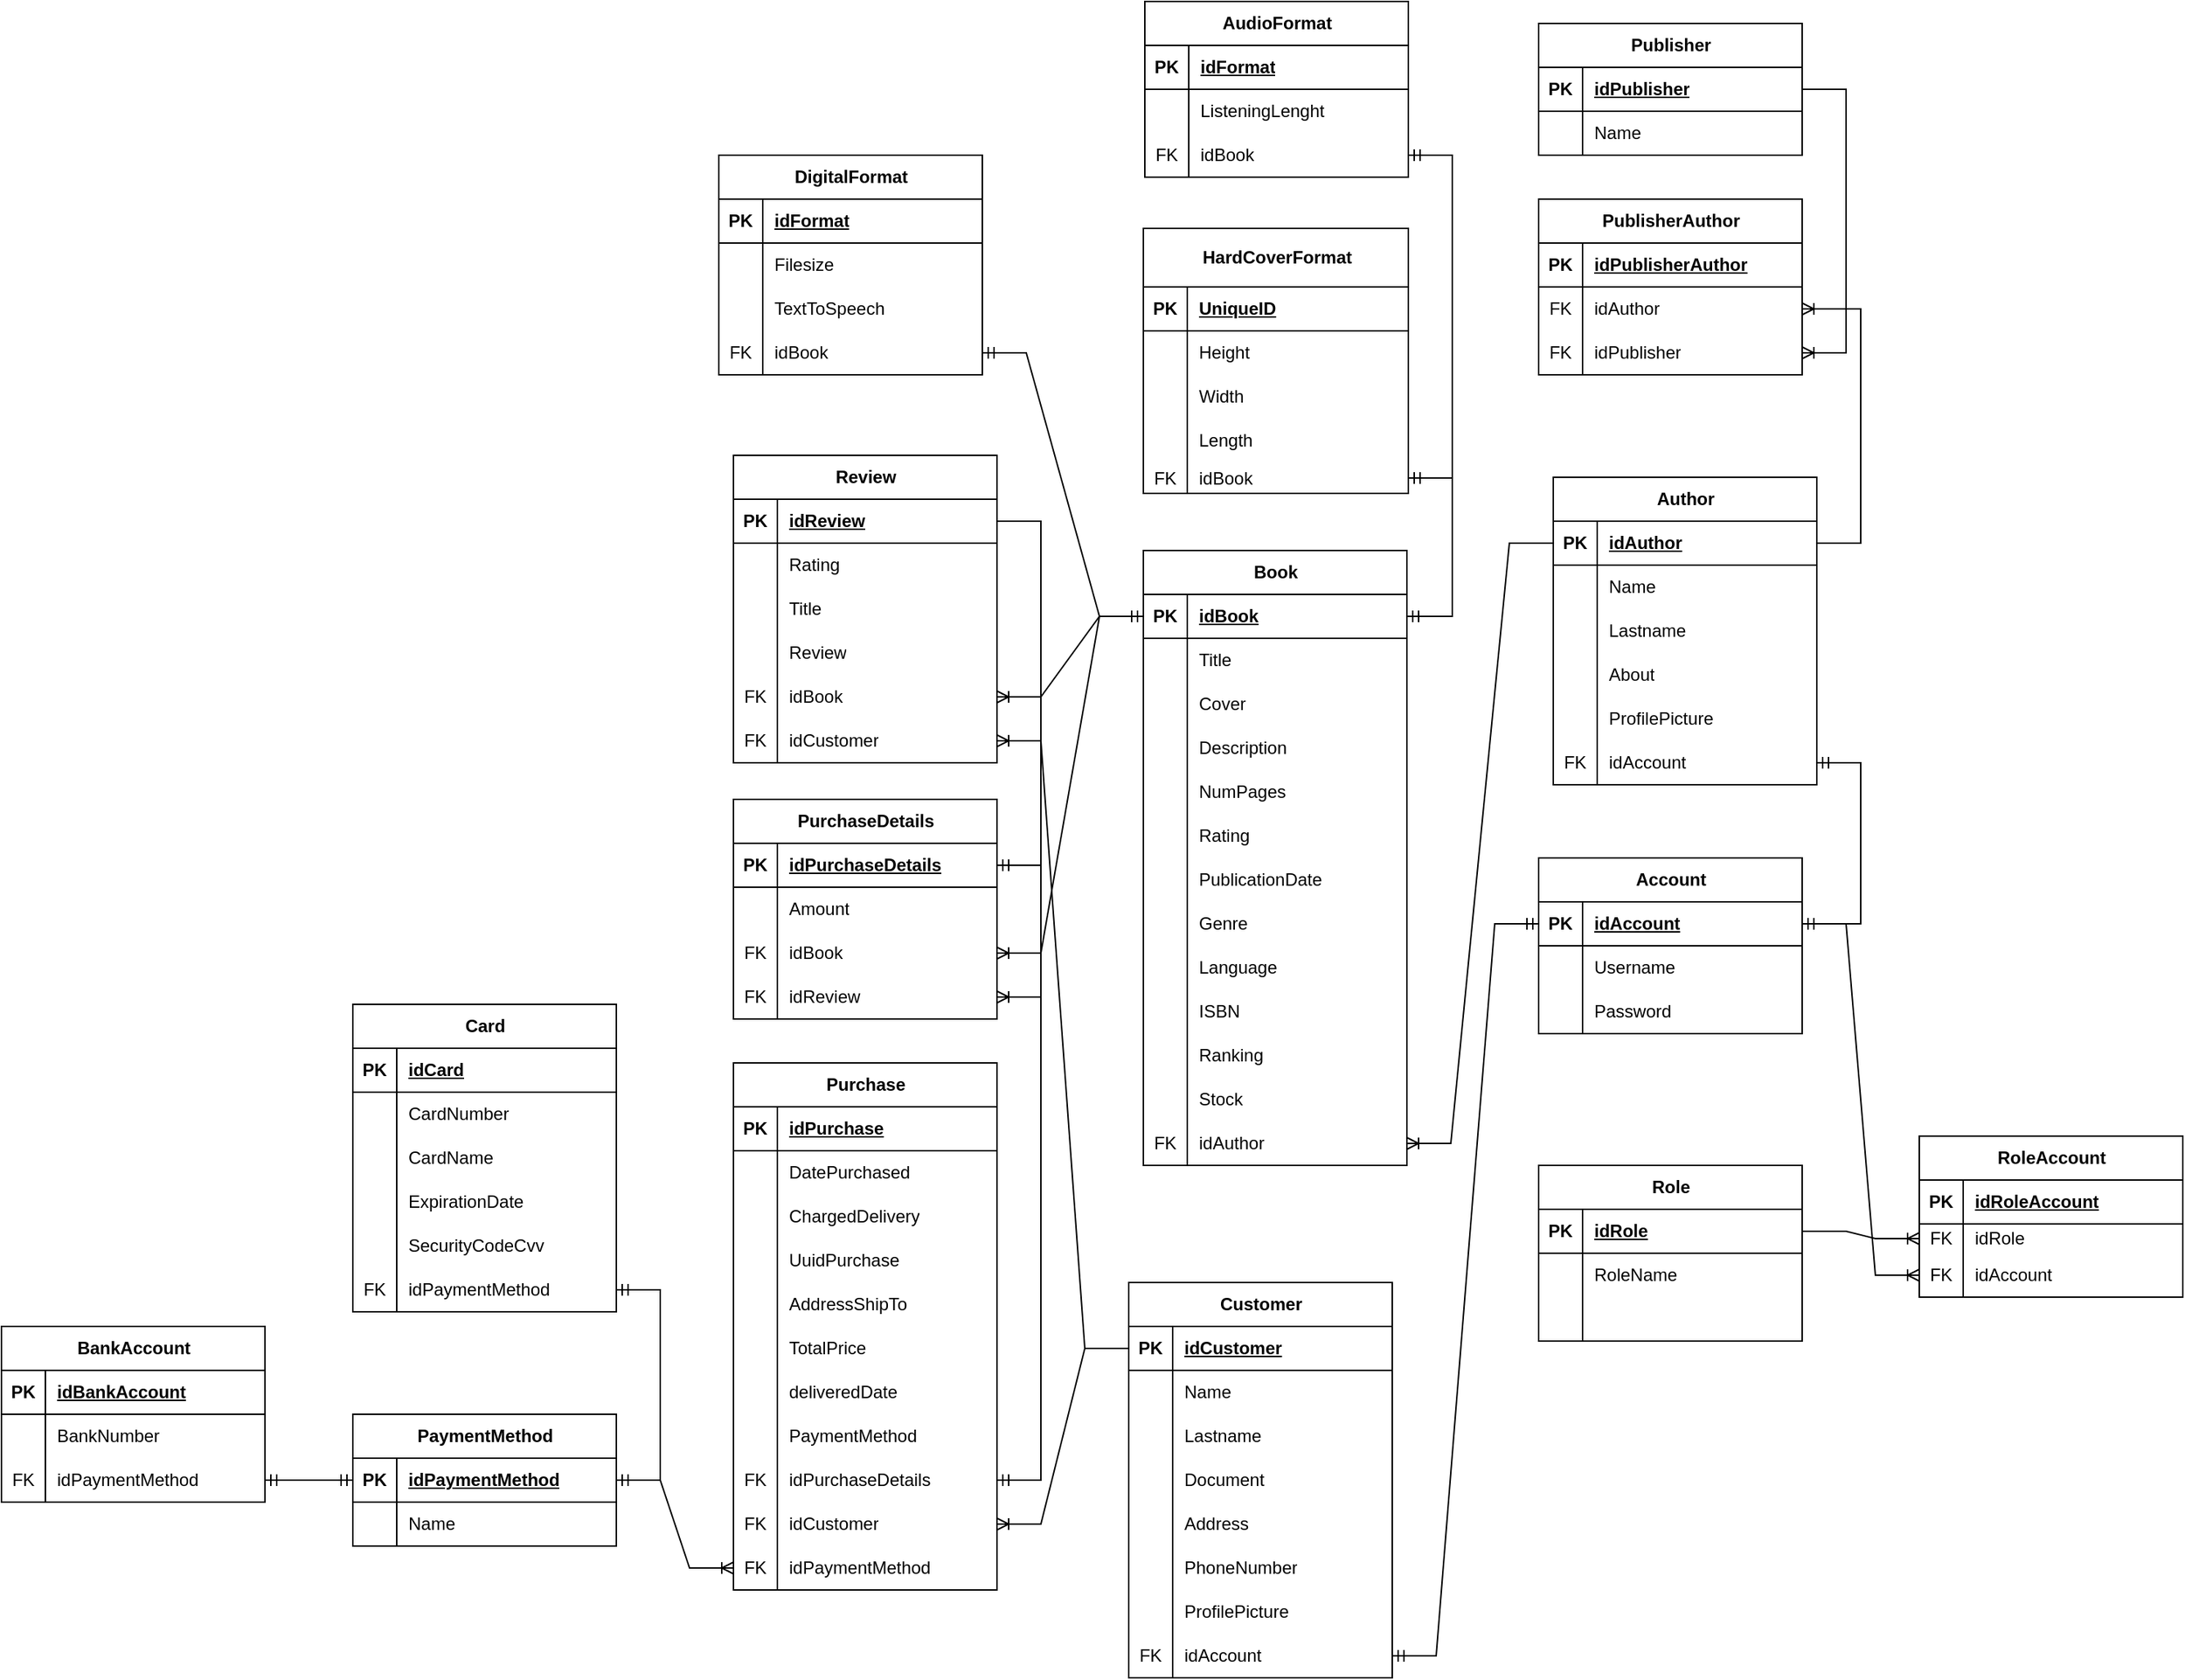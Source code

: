 <mxfile version="23.1.8" type="github">
  <diagram id="R2lEEEUBdFMjLlhIrx00" name="Page-1">
    <mxGraphModel dx="2524" dy="772" grid="1" gridSize="10" guides="1" tooltips="1" connect="1" arrows="1" fold="1" page="1" pageScale="1" pageWidth="850" pageHeight="1100" math="0" shadow="0" extFonts="Permanent Marker^https://fonts.googleapis.com/css?family=Permanent+Marker">
      <root>
        <mxCell id="0" />
        <mxCell id="1" parent="0" />
        <mxCell id="BZ0Vi-IcFXEKgcmH-muR-1" value="Book" style="shape=table;startSize=30;container=1;collapsible=1;childLayout=tableLayout;fixedRows=1;rowLines=0;fontStyle=1;align=center;resizeLast=1;html=1;" parent="1" vertex="1">
          <mxGeometry x="370" y="510" width="180" height="420" as="geometry" />
        </mxCell>
        <mxCell id="BZ0Vi-IcFXEKgcmH-muR-2" value="" style="shape=tableRow;horizontal=0;startSize=0;swimlaneHead=0;swimlaneBody=0;fillColor=none;collapsible=0;dropTarget=0;points=[[0,0.5],[1,0.5]];portConstraint=eastwest;top=0;left=0;right=0;bottom=1;" parent="BZ0Vi-IcFXEKgcmH-muR-1" vertex="1">
          <mxGeometry y="30" width="180" height="30" as="geometry" />
        </mxCell>
        <mxCell id="BZ0Vi-IcFXEKgcmH-muR-3" value="PK" style="shape=partialRectangle;connectable=0;fillColor=none;top=0;left=0;bottom=0;right=0;fontStyle=1;overflow=hidden;whiteSpace=wrap;html=1;" parent="BZ0Vi-IcFXEKgcmH-muR-2" vertex="1">
          <mxGeometry width="30" height="30" as="geometry">
            <mxRectangle width="30" height="30" as="alternateBounds" />
          </mxGeometry>
        </mxCell>
        <mxCell id="BZ0Vi-IcFXEKgcmH-muR-4" value="idBook" style="shape=partialRectangle;connectable=0;fillColor=none;top=0;left=0;bottom=0;right=0;align=left;spacingLeft=6;fontStyle=5;overflow=hidden;whiteSpace=wrap;html=1;" parent="BZ0Vi-IcFXEKgcmH-muR-2" vertex="1">
          <mxGeometry x="30" width="150" height="30" as="geometry">
            <mxRectangle width="150" height="30" as="alternateBounds" />
          </mxGeometry>
        </mxCell>
        <mxCell id="BZ0Vi-IcFXEKgcmH-muR-5" value="" style="shape=tableRow;horizontal=0;startSize=0;swimlaneHead=0;swimlaneBody=0;fillColor=none;collapsible=0;dropTarget=0;points=[[0,0.5],[1,0.5]];portConstraint=eastwest;top=0;left=0;right=0;bottom=0;" parent="BZ0Vi-IcFXEKgcmH-muR-1" vertex="1">
          <mxGeometry y="60" width="180" height="30" as="geometry" />
        </mxCell>
        <mxCell id="BZ0Vi-IcFXEKgcmH-muR-6" value="" style="shape=partialRectangle;connectable=0;fillColor=none;top=0;left=0;bottom=0;right=0;editable=1;overflow=hidden;whiteSpace=wrap;html=1;" parent="BZ0Vi-IcFXEKgcmH-muR-5" vertex="1">
          <mxGeometry width="30" height="30" as="geometry">
            <mxRectangle width="30" height="30" as="alternateBounds" />
          </mxGeometry>
        </mxCell>
        <mxCell id="BZ0Vi-IcFXEKgcmH-muR-7" value="Title" style="shape=partialRectangle;connectable=0;fillColor=none;top=0;left=0;bottom=0;right=0;align=left;spacingLeft=6;overflow=hidden;whiteSpace=wrap;html=1;" parent="BZ0Vi-IcFXEKgcmH-muR-5" vertex="1">
          <mxGeometry x="30" width="150" height="30" as="geometry">
            <mxRectangle width="150" height="30" as="alternateBounds" />
          </mxGeometry>
        </mxCell>
        <mxCell id="BZ0Vi-IcFXEKgcmH-muR-11" value="" style="shape=tableRow;horizontal=0;startSize=0;swimlaneHead=0;swimlaneBody=0;fillColor=none;collapsible=0;dropTarget=0;points=[[0,0.5],[1,0.5]];portConstraint=eastwest;top=0;left=0;right=0;bottom=0;" parent="BZ0Vi-IcFXEKgcmH-muR-1" vertex="1">
          <mxGeometry y="90" width="180" height="30" as="geometry" />
        </mxCell>
        <mxCell id="BZ0Vi-IcFXEKgcmH-muR-12" value="" style="shape=partialRectangle;connectable=0;fillColor=none;top=0;left=0;bottom=0;right=0;editable=1;overflow=hidden;whiteSpace=wrap;html=1;" parent="BZ0Vi-IcFXEKgcmH-muR-11" vertex="1">
          <mxGeometry width="30" height="30" as="geometry">
            <mxRectangle width="30" height="30" as="alternateBounds" />
          </mxGeometry>
        </mxCell>
        <mxCell id="BZ0Vi-IcFXEKgcmH-muR-13" value="Cover" style="shape=partialRectangle;connectable=0;fillColor=none;top=0;left=0;bottom=0;right=0;align=left;spacingLeft=6;overflow=hidden;whiteSpace=wrap;html=1;" parent="BZ0Vi-IcFXEKgcmH-muR-11" vertex="1">
          <mxGeometry x="30" width="150" height="30" as="geometry">
            <mxRectangle width="150" height="30" as="alternateBounds" />
          </mxGeometry>
        </mxCell>
        <mxCell id="BZ0Vi-IcFXEKgcmH-muR-14" value="" style="shape=tableRow;horizontal=0;startSize=0;swimlaneHead=0;swimlaneBody=0;fillColor=none;collapsible=0;dropTarget=0;points=[[0,0.5],[1,0.5]];portConstraint=eastwest;top=0;left=0;right=0;bottom=0;" parent="BZ0Vi-IcFXEKgcmH-muR-1" vertex="1">
          <mxGeometry y="120" width="180" height="30" as="geometry" />
        </mxCell>
        <mxCell id="BZ0Vi-IcFXEKgcmH-muR-15" value="" style="shape=partialRectangle;connectable=0;fillColor=none;top=0;left=0;bottom=0;right=0;editable=1;overflow=hidden;whiteSpace=wrap;html=1;" parent="BZ0Vi-IcFXEKgcmH-muR-14" vertex="1">
          <mxGeometry width="30" height="30" as="geometry">
            <mxRectangle width="30" height="30" as="alternateBounds" />
          </mxGeometry>
        </mxCell>
        <mxCell id="BZ0Vi-IcFXEKgcmH-muR-16" value="Description" style="shape=partialRectangle;connectable=0;fillColor=none;top=0;left=0;bottom=0;right=0;align=left;spacingLeft=6;overflow=hidden;whiteSpace=wrap;html=1;" parent="BZ0Vi-IcFXEKgcmH-muR-14" vertex="1">
          <mxGeometry x="30" width="150" height="30" as="geometry">
            <mxRectangle width="150" height="30" as="alternateBounds" />
          </mxGeometry>
        </mxCell>
        <mxCell id="BZ0Vi-IcFXEKgcmH-muR-17" value="" style="shape=tableRow;horizontal=0;startSize=0;swimlaneHead=0;swimlaneBody=0;fillColor=none;collapsible=0;dropTarget=0;points=[[0,0.5],[1,0.5]];portConstraint=eastwest;top=0;left=0;right=0;bottom=0;" parent="BZ0Vi-IcFXEKgcmH-muR-1" vertex="1">
          <mxGeometry y="150" width="180" height="30" as="geometry" />
        </mxCell>
        <mxCell id="BZ0Vi-IcFXEKgcmH-muR-18" value="" style="shape=partialRectangle;connectable=0;fillColor=none;top=0;left=0;bottom=0;right=0;editable=1;overflow=hidden;whiteSpace=wrap;html=1;" parent="BZ0Vi-IcFXEKgcmH-muR-17" vertex="1">
          <mxGeometry width="30" height="30" as="geometry">
            <mxRectangle width="30" height="30" as="alternateBounds" />
          </mxGeometry>
        </mxCell>
        <mxCell id="BZ0Vi-IcFXEKgcmH-muR-19" value="NumPages" style="shape=partialRectangle;connectable=0;fillColor=none;top=0;left=0;bottom=0;right=0;align=left;spacingLeft=6;overflow=hidden;whiteSpace=wrap;html=1;" parent="BZ0Vi-IcFXEKgcmH-muR-17" vertex="1">
          <mxGeometry x="30" width="150" height="30" as="geometry">
            <mxRectangle width="150" height="30" as="alternateBounds" />
          </mxGeometry>
        </mxCell>
        <mxCell id="BZ0Vi-IcFXEKgcmH-muR-42" value="" style="shape=tableRow;horizontal=0;startSize=0;swimlaneHead=0;swimlaneBody=0;fillColor=none;collapsible=0;dropTarget=0;points=[[0,0.5],[1,0.5]];portConstraint=eastwest;top=0;left=0;right=0;bottom=0;" parent="BZ0Vi-IcFXEKgcmH-muR-1" vertex="1">
          <mxGeometry y="180" width="180" height="30" as="geometry" />
        </mxCell>
        <mxCell id="BZ0Vi-IcFXEKgcmH-muR-43" value="" style="shape=partialRectangle;connectable=0;fillColor=none;top=0;left=0;bottom=0;right=0;editable=1;overflow=hidden;whiteSpace=wrap;html=1;" parent="BZ0Vi-IcFXEKgcmH-muR-42" vertex="1">
          <mxGeometry width="30" height="30" as="geometry">
            <mxRectangle width="30" height="30" as="alternateBounds" />
          </mxGeometry>
        </mxCell>
        <mxCell id="BZ0Vi-IcFXEKgcmH-muR-44" value="Rating" style="shape=partialRectangle;connectable=0;fillColor=none;top=0;left=0;bottom=0;right=0;align=left;spacingLeft=6;overflow=hidden;whiteSpace=wrap;html=1;" parent="BZ0Vi-IcFXEKgcmH-muR-42" vertex="1">
          <mxGeometry x="30" width="150" height="30" as="geometry">
            <mxRectangle width="150" height="30" as="alternateBounds" />
          </mxGeometry>
        </mxCell>
        <mxCell id="BZ0Vi-IcFXEKgcmH-muR-45" value="" style="shape=tableRow;horizontal=0;startSize=0;swimlaneHead=0;swimlaneBody=0;fillColor=none;collapsible=0;dropTarget=0;points=[[0,0.5],[1,0.5]];portConstraint=eastwest;top=0;left=0;right=0;bottom=0;" parent="BZ0Vi-IcFXEKgcmH-muR-1" vertex="1">
          <mxGeometry y="210" width="180" height="30" as="geometry" />
        </mxCell>
        <mxCell id="BZ0Vi-IcFXEKgcmH-muR-46" value="" style="shape=partialRectangle;connectable=0;fillColor=none;top=0;left=0;bottom=0;right=0;editable=1;overflow=hidden;whiteSpace=wrap;html=1;" parent="BZ0Vi-IcFXEKgcmH-muR-45" vertex="1">
          <mxGeometry width="30" height="30" as="geometry">
            <mxRectangle width="30" height="30" as="alternateBounds" />
          </mxGeometry>
        </mxCell>
        <mxCell id="BZ0Vi-IcFXEKgcmH-muR-47" value="PublicationDate" style="shape=partialRectangle;connectable=0;fillColor=none;top=0;left=0;bottom=0;right=0;align=left;spacingLeft=6;overflow=hidden;whiteSpace=wrap;html=1;" parent="BZ0Vi-IcFXEKgcmH-muR-45" vertex="1">
          <mxGeometry x="30" width="150" height="30" as="geometry">
            <mxRectangle width="150" height="30" as="alternateBounds" />
          </mxGeometry>
        </mxCell>
        <mxCell id="BZ0Vi-IcFXEKgcmH-muR-48" value="" style="shape=tableRow;horizontal=0;startSize=0;swimlaneHead=0;swimlaneBody=0;fillColor=none;collapsible=0;dropTarget=0;points=[[0,0.5],[1,0.5]];portConstraint=eastwest;top=0;left=0;right=0;bottom=0;" parent="BZ0Vi-IcFXEKgcmH-muR-1" vertex="1">
          <mxGeometry y="240" width="180" height="30" as="geometry" />
        </mxCell>
        <mxCell id="BZ0Vi-IcFXEKgcmH-muR-49" value="" style="shape=partialRectangle;connectable=0;fillColor=none;top=0;left=0;bottom=0;right=0;editable=1;overflow=hidden;whiteSpace=wrap;html=1;" parent="BZ0Vi-IcFXEKgcmH-muR-48" vertex="1">
          <mxGeometry width="30" height="30" as="geometry">
            <mxRectangle width="30" height="30" as="alternateBounds" />
          </mxGeometry>
        </mxCell>
        <mxCell id="BZ0Vi-IcFXEKgcmH-muR-50" value="Genre" style="shape=partialRectangle;connectable=0;fillColor=none;top=0;left=0;bottom=0;right=0;align=left;spacingLeft=6;overflow=hidden;whiteSpace=wrap;html=1;" parent="BZ0Vi-IcFXEKgcmH-muR-48" vertex="1">
          <mxGeometry x="30" width="150" height="30" as="geometry">
            <mxRectangle width="150" height="30" as="alternateBounds" />
          </mxGeometry>
        </mxCell>
        <mxCell id="BZ0Vi-IcFXEKgcmH-muR-51" value="" style="shape=tableRow;horizontal=0;startSize=0;swimlaneHead=0;swimlaneBody=0;fillColor=none;collapsible=0;dropTarget=0;points=[[0,0.5],[1,0.5]];portConstraint=eastwest;top=0;left=0;right=0;bottom=0;" parent="BZ0Vi-IcFXEKgcmH-muR-1" vertex="1">
          <mxGeometry y="270" width="180" height="30" as="geometry" />
        </mxCell>
        <mxCell id="BZ0Vi-IcFXEKgcmH-muR-52" value="" style="shape=partialRectangle;connectable=0;fillColor=none;top=0;left=0;bottom=0;right=0;editable=1;overflow=hidden;whiteSpace=wrap;html=1;" parent="BZ0Vi-IcFXEKgcmH-muR-51" vertex="1">
          <mxGeometry width="30" height="30" as="geometry">
            <mxRectangle width="30" height="30" as="alternateBounds" />
          </mxGeometry>
        </mxCell>
        <mxCell id="BZ0Vi-IcFXEKgcmH-muR-53" value="Language" style="shape=partialRectangle;connectable=0;fillColor=none;top=0;left=0;bottom=0;right=0;align=left;spacingLeft=6;overflow=hidden;whiteSpace=wrap;html=1;" parent="BZ0Vi-IcFXEKgcmH-muR-51" vertex="1">
          <mxGeometry x="30" width="150" height="30" as="geometry">
            <mxRectangle width="150" height="30" as="alternateBounds" />
          </mxGeometry>
        </mxCell>
        <mxCell id="BZ0Vi-IcFXEKgcmH-muR-54" value="" style="shape=tableRow;horizontal=0;startSize=0;swimlaneHead=0;swimlaneBody=0;fillColor=none;collapsible=0;dropTarget=0;points=[[0,0.5],[1,0.5]];portConstraint=eastwest;top=0;left=0;right=0;bottom=0;" parent="BZ0Vi-IcFXEKgcmH-muR-1" vertex="1">
          <mxGeometry y="300" width="180" height="30" as="geometry" />
        </mxCell>
        <mxCell id="BZ0Vi-IcFXEKgcmH-muR-55" value="" style="shape=partialRectangle;connectable=0;fillColor=none;top=0;left=0;bottom=0;right=0;editable=1;overflow=hidden;whiteSpace=wrap;html=1;" parent="BZ0Vi-IcFXEKgcmH-muR-54" vertex="1">
          <mxGeometry width="30" height="30" as="geometry">
            <mxRectangle width="30" height="30" as="alternateBounds" />
          </mxGeometry>
        </mxCell>
        <mxCell id="BZ0Vi-IcFXEKgcmH-muR-56" value="ISBN" style="shape=partialRectangle;connectable=0;fillColor=none;top=0;left=0;bottom=0;right=0;align=left;spacingLeft=6;overflow=hidden;whiteSpace=wrap;html=1;" parent="BZ0Vi-IcFXEKgcmH-muR-54" vertex="1">
          <mxGeometry x="30" width="150" height="30" as="geometry">
            <mxRectangle width="150" height="30" as="alternateBounds" />
          </mxGeometry>
        </mxCell>
        <mxCell id="BZ0Vi-IcFXEKgcmH-muR-57" value="" style="shape=tableRow;horizontal=0;startSize=0;swimlaneHead=0;swimlaneBody=0;fillColor=none;collapsible=0;dropTarget=0;points=[[0,0.5],[1,0.5]];portConstraint=eastwest;top=0;left=0;right=0;bottom=0;" parent="BZ0Vi-IcFXEKgcmH-muR-1" vertex="1">
          <mxGeometry y="330" width="180" height="30" as="geometry" />
        </mxCell>
        <mxCell id="BZ0Vi-IcFXEKgcmH-muR-58" value="" style="shape=partialRectangle;connectable=0;fillColor=none;top=0;left=0;bottom=0;right=0;editable=1;overflow=hidden;whiteSpace=wrap;html=1;" parent="BZ0Vi-IcFXEKgcmH-muR-57" vertex="1">
          <mxGeometry width="30" height="30" as="geometry">
            <mxRectangle width="30" height="30" as="alternateBounds" />
          </mxGeometry>
        </mxCell>
        <mxCell id="BZ0Vi-IcFXEKgcmH-muR-59" value="Ranking" style="shape=partialRectangle;connectable=0;fillColor=none;top=0;left=0;bottom=0;right=0;align=left;spacingLeft=6;overflow=hidden;whiteSpace=wrap;html=1;" parent="BZ0Vi-IcFXEKgcmH-muR-57" vertex="1">
          <mxGeometry x="30" width="150" height="30" as="geometry">
            <mxRectangle width="150" height="30" as="alternateBounds" />
          </mxGeometry>
        </mxCell>
        <mxCell id="cQ1n8BzHHTu981DG2yNh-69" value="" style="shape=tableRow;horizontal=0;startSize=0;swimlaneHead=0;swimlaneBody=0;fillColor=none;collapsible=0;dropTarget=0;points=[[0,0.5],[1,0.5]];portConstraint=eastwest;top=0;left=0;right=0;bottom=0;" parent="BZ0Vi-IcFXEKgcmH-muR-1" vertex="1">
          <mxGeometry y="360" width="180" height="30" as="geometry" />
        </mxCell>
        <mxCell id="cQ1n8BzHHTu981DG2yNh-70" value="" style="shape=partialRectangle;connectable=0;fillColor=none;top=0;left=0;bottom=0;right=0;editable=1;overflow=hidden;whiteSpace=wrap;html=1;" parent="cQ1n8BzHHTu981DG2yNh-69" vertex="1">
          <mxGeometry width="30" height="30" as="geometry">
            <mxRectangle width="30" height="30" as="alternateBounds" />
          </mxGeometry>
        </mxCell>
        <mxCell id="cQ1n8BzHHTu981DG2yNh-71" value="Stock" style="shape=partialRectangle;connectable=0;fillColor=none;top=0;left=0;bottom=0;right=0;align=left;spacingLeft=6;overflow=hidden;whiteSpace=wrap;html=1;" parent="cQ1n8BzHHTu981DG2yNh-69" vertex="1">
          <mxGeometry x="30" width="150" height="30" as="geometry">
            <mxRectangle width="150" height="30" as="alternateBounds" />
          </mxGeometry>
        </mxCell>
        <mxCell id="BZ0Vi-IcFXEKgcmH-muR-93" value="" style="shape=tableRow;horizontal=0;startSize=0;swimlaneHead=0;swimlaneBody=0;fillColor=none;collapsible=0;dropTarget=0;points=[[0,0.5],[1,0.5]];portConstraint=eastwest;top=0;left=0;right=0;bottom=0;" parent="BZ0Vi-IcFXEKgcmH-muR-1" vertex="1">
          <mxGeometry y="390" width="180" height="30" as="geometry" />
        </mxCell>
        <mxCell id="BZ0Vi-IcFXEKgcmH-muR-94" value="FK" style="shape=partialRectangle;connectable=0;fillColor=none;top=0;left=0;bottom=0;right=0;editable=1;overflow=hidden;whiteSpace=wrap;html=1;" parent="BZ0Vi-IcFXEKgcmH-muR-93" vertex="1">
          <mxGeometry width="30" height="30" as="geometry">
            <mxRectangle width="30" height="30" as="alternateBounds" />
          </mxGeometry>
        </mxCell>
        <mxCell id="BZ0Vi-IcFXEKgcmH-muR-95" value="idAuthor" style="shape=partialRectangle;connectable=0;fillColor=none;top=0;left=0;bottom=0;right=0;align=left;spacingLeft=6;overflow=hidden;whiteSpace=wrap;html=1;" parent="BZ0Vi-IcFXEKgcmH-muR-93" vertex="1">
          <mxGeometry x="30" width="150" height="30" as="geometry">
            <mxRectangle width="150" height="30" as="alternateBounds" />
          </mxGeometry>
        </mxCell>
        <mxCell id="BZ0Vi-IcFXEKgcmH-muR-60" value="Account" style="shape=table;startSize=30;container=1;collapsible=1;childLayout=tableLayout;fixedRows=1;rowLines=0;fontStyle=1;align=center;resizeLast=1;html=1;" parent="1" vertex="1">
          <mxGeometry x="640" y="720" width="180" height="120" as="geometry" />
        </mxCell>
        <mxCell id="BZ0Vi-IcFXEKgcmH-muR-61" value="" style="shape=tableRow;horizontal=0;startSize=0;swimlaneHead=0;swimlaneBody=0;fillColor=none;collapsible=0;dropTarget=0;points=[[0,0.5],[1,0.5]];portConstraint=eastwest;top=0;left=0;right=0;bottom=1;" parent="BZ0Vi-IcFXEKgcmH-muR-60" vertex="1">
          <mxGeometry y="30" width="180" height="30" as="geometry" />
        </mxCell>
        <mxCell id="BZ0Vi-IcFXEKgcmH-muR-62" value="PK" style="shape=partialRectangle;connectable=0;fillColor=none;top=0;left=0;bottom=0;right=0;fontStyle=1;overflow=hidden;whiteSpace=wrap;html=1;" parent="BZ0Vi-IcFXEKgcmH-muR-61" vertex="1">
          <mxGeometry width="30" height="30" as="geometry">
            <mxRectangle width="30" height="30" as="alternateBounds" />
          </mxGeometry>
        </mxCell>
        <mxCell id="BZ0Vi-IcFXEKgcmH-muR-63" value="idAccount" style="shape=partialRectangle;connectable=0;fillColor=none;top=0;left=0;bottom=0;right=0;align=left;spacingLeft=6;fontStyle=5;overflow=hidden;whiteSpace=wrap;html=1;" parent="BZ0Vi-IcFXEKgcmH-muR-61" vertex="1">
          <mxGeometry x="30" width="150" height="30" as="geometry">
            <mxRectangle width="150" height="30" as="alternateBounds" />
          </mxGeometry>
        </mxCell>
        <mxCell id="BZ0Vi-IcFXEKgcmH-muR-64" value="" style="shape=tableRow;horizontal=0;startSize=0;swimlaneHead=0;swimlaneBody=0;fillColor=none;collapsible=0;dropTarget=0;points=[[0,0.5],[1,0.5]];portConstraint=eastwest;top=0;left=0;right=0;bottom=0;" parent="BZ0Vi-IcFXEKgcmH-muR-60" vertex="1">
          <mxGeometry y="60" width="180" height="30" as="geometry" />
        </mxCell>
        <mxCell id="BZ0Vi-IcFXEKgcmH-muR-65" value="" style="shape=partialRectangle;connectable=0;fillColor=none;top=0;left=0;bottom=0;right=0;editable=1;overflow=hidden;whiteSpace=wrap;html=1;" parent="BZ0Vi-IcFXEKgcmH-muR-64" vertex="1">
          <mxGeometry width="30" height="30" as="geometry">
            <mxRectangle width="30" height="30" as="alternateBounds" />
          </mxGeometry>
        </mxCell>
        <mxCell id="BZ0Vi-IcFXEKgcmH-muR-66" value="Username&lt;span style=&quot;white-space: pre;&quot;&gt;&#x9;&lt;/span&gt;" style="shape=partialRectangle;connectable=0;fillColor=none;top=0;left=0;bottom=0;right=0;align=left;spacingLeft=6;overflow=hidden;whiteSpace=wrap;html=1;" parent="BZ0Vi-IcFXEKgcmH-muR-64" vertex="1">
          <mxGeometry x="30" width="150" height="30" as="geometry">
            <mxRectangle width="150" height="30" as="alternateBounds" />
          </mxGeometry>
        </mxCell>
        <mxCell id="BZ0Vi-IcFXEKgcmH-muR-67" value="" style="shape=tableRow;horizontal=0;startSize=0;swimlaneHead=0;swimlaneBody=0;fillColor=none;collapsible=0;dropTarget=0;points=[[0,0.5],[1,0.5]];portConstraint=eastwest;top=0;left=0;right=0;bottom=0;" parent="BZ0Vi-IcFXEKgcmH-muR-60" vertex="1">
          <mxGeometry y="90" width="180" height="30" as="geometry" />
        </mxCell>
        <mxCell id="BZ0Vi-IcFXEKgcmH-muR-68" value="" style="shape=partialRectangle;connectable=0;fillColor=none;top=0;left=0;bottom=0;right=0;editable=1;overflow=hidden;whiteSpace=wrap;html=1;" parent="BZ0Vi-IcFXEKgcmH-muR-67" vertex="1">
          <mxGeometry width="30" height="30" as="geometry">
            <mxRectangle width="30" height="30" as="alternateBounds" />
          </mxGeometry>
        </mxCell>
        <mxCell id="BZ0Vi-IcFXEKgcmH-muR-69" value="Password" style="shape=partialRectangle;connectable=0;fillColor=none;top=0;left=0;bottom=0;right=0;align=left;spacingLeft=6;overflow=hidden;whiteSpace=wrap;html=1;" parent="BZ0Vi-IcFXEKgcmH-muR-67" vertex="1">
          <mxGeometry x="30" width="150" height="30" as="geometry">
            <mxRectangle width="150" height="30" as="alternateBounds" />
          </mxGeometry>
        </mxCell>
        <mxCell id="BZ0Vi-IcFXEKgcmH-muR-74" value="Author" style="shape=table;startSize=30;container=1;collapsible=1;childLayout=tableLayout;fixedRows=1;rowLines=0;fontStyle=1;align=center;resizeLast=1;html=1;" parent="1" vertex="1">
          <mxGeometry x="650" y="460" width="180" height="210.0" as="geometry" />
        </mxCell>
        <mxCell id="BZ0Vi-IcFXEKgcmH-muR-75" value="" style="shape=tableRow;horizontal=0;startSize=0;swimlaneHead=0;swimlaneBody=0;fillColor=none;collapsible=0;dropTarget=0;points=[[0,0.5],[1,0.5]];portConstraint=eastwest;top=0;left=0;right=0;bottom=1;" parent="BZ0Vi-IcFXEKgcmH-muR-74" vertex="1">
          <mxGeometry y="30" width="180" height="30" as="geometry" />
        </mxCell>
        <mxCell id="BZ0Vi-IcFXEKgcmH-muR-76" value="PK" style="shape=partialRectangle;connectable=0;fillColor=none;top=0;left=0;bottom=0;right=0;fontStyle=1;overflow=hidden;whiteSpace=wrap;html=1;" parent="BZ0Vi-IcFXEKgcmH-muR-75" vertex="1">
          <mxGeometry width="30" height="30" as="geometry">
            <mxRectangle width="30" height="30" as="alternateBounds" />
          </mxGeometry>
        </mxCell>
        <mxCell id="BZ0Vi-IcFXEKgcmH-muR-77" value="idAuthor" style="shape=partialRectangle;connectable=0;fillColor=none;top=0;left=0;bottom=0;right=0;align=left;spacingLeft=6;fontStyle=5;overflow=hidden;whiteSpace=wrap;html=1;" parent="BZ0Vi-IcFXEKgcmH-muR-75" vertex="1">
          <mxGeometry x="30" width="150" height="30" as="geometry">
            <mxRectangle width="150" height="30" as="alternateBounds" />
          </mxGeometry>
        </mxCell>
        <mxCell id="BZ0Vi-IcFXEKgcmH-muR-78" value="" style="shape=tableRow;horizontal=0;startSize=0;swimlaneHead=0;swimlaneBody=0;fillColor=none;collapsible=0;dropTarget=0;points=[[0,0.5],[1,0.5]];portConstraint=eastwest;top=0;left=0;right=0;bottom=0;" parent="BZ0Vi-IcFXEKgcmH-muR-74" vertex="1">
          <mxGeometry y="60" width="180" height="30" as="geometry" />
        </mxCell>
        <mxCell id="BZ0Vi-IcFXEKgcmH-muR-79" value="" style="shape=partialRectangle;connectable=0;fillColor=none;top=0;left=0;bottom=0;right=0;editable=1;overflow=hidden;whiteSpace=wrap;html=1;" parent="BZ0Vi-IcFXEKgcmH-muR-78" vertex="1">
          <mxGeometry width="30" height="30" as="geometry">
            <mxRectangle width="30" height="30" as="alternateBounds" />
          </mxGeometry>
        </mxCell>
        <mxCell id="BZ0Vi-IcFXEKgcmH-muR-80" value="Name" style="shape=partialRectangle;connectable=0;fillColor=none;top=0;left=0;bottom=0;right=0;align=left;spacingLeft=6;overflow=hidden;whiteSpace=wrap;html=1;" parent="BZ0Vi-IcFXEKgcmH-muR-78" vertex="1">
          <mxGeometry x="30" width="150" height="30" as="geometry">
            <mxRectangle width="150" height="30" as="alternateBounds" />
          </mxGeometry>
        </mxCell>
        <mxCell id="BZ0Vi-IcFXEKgcmH-muR-81" value="" style="shape=tableRow;horizontal=0;startSize=0;swimlaneHead=0;swimlaneBody=0;fillColor=none;collapsible=0;dropTarget=0;points=[[0,0.5],[1,0.5]];portConstraint=eastwest;top=0;left=0;right=0;bottom=0;" parent="BZ0Vi-IcFXEKgcmH-muR-74" vertex="1">
          <mxGeometry y="90" width="180" height="30" as="geometry" />
        </mxCell>
        <mxCell id="BZ0Vi-IcFXEKgcmH-muR-82" value="" style="shape=partialRectangle;connectable=0;fillColor=none;top=0;left=0;bottom=0;right=0;editable=1;overflow=hidden;whiteSpace=wrap;html=1;" parent="BZ0Vi-IcFXEKgcmH-muR-81" vertex="1">
          <mxGeometry width="30" height="30" as="geometry">
            <mxRectangle width="30" height="30" as="alternateBounds" />
          </mxGeometry>
        </mxCell>
        <mxCell id="BZ0Vi-IcFXEKgcmH-muR-83" value="Lastname" style="shape=partialRectangle;connectable=0;fillColor=none;top=0;left=0;bottom=0;right=0;align=left;spacingLeft=6;overflow=hidden;whiteSpace=wrap;html=1;" parent="BZ0Vi-IcFXEKgcmH-muR-81" vertex="1">
          <mxGeometry x="30" width="150" height="30" as="geometry">
            <mxRectangle width="150" height="30" as="alternateBounds" />
          </mxGeometry>
        </mxCell>
        <mxCell id="BZ0Vi-IcFXEKgcmH-muR-84" value="" style="shape=tableRow;horizontal=0;startSize=0;swimlaneHead=0;swimlaneBody=0;fillColor=none;collapsible=0;dropTarget=0;points=[[0,0.5],[1,0.5]];portConstraint=eastwest;top=0;left=0;right=0;bottom=0;" parent="BZ0Vi-IcFXEKgcmH-muR-74" vertex="1">
          <mxGeometry y="120" width="180" height="30" as="geometry" />
        </mxCell>
        <mxCell id="BZ0Vi-IcFXEKgcmH-muR-85" value="" style="shape=partialRectangle;connectable=0;fillColor=none;top=0;left=0;bottom=0;right=0;editable=1;overflow=hidden;whiteSpace=wrap;html=1;" parent="BZ0Vi-IcFXEKgcmH-muR-84" vertex="1">
          <mxGeometry width="30" height="30" as="geometry">
            <mxRectangle width="30" height="30" as="alternateBounds" />
          </mxGeometry>
        </mxCell>
        <mxCell id="BZ0Vi-IcFXEKgcmH-muR-86" value="About" style="shape=partialRectangle;connectable=0;fillColor=none;top=0;left=0;bottom=0;right=0;align=left;spacingLeft=6;overflow=hidden;whiteSpace=wrap;html=1;" parent="BZ0Vi-IcFXEKgcmH-muR-84" vertex="1">
          <mxGeometry x="30" width="150" height="30" as="geometry">
            <mxRectangle width="150" height="30" as="alternateBounds" />
          </mxGeometry>
        </mxCell>
        <mxCell id="BZ0Vi-IcFXEKgcmH-muR-87" value="" style="shape=tableRow;horizontal=0;startSize=0;swimlaneHead=0;swimlaneBody=0;fillColor=none;collapsible=0;dropTarget=0;points=[[0,0.5],[1,0.5]];portConstraint=eastwest;top=0;left=0;right=0;bottom=0;" parent="BZ0Vi-IcFXEKgcmH-muR-74" vertex="1">
          <mxGeometry y="150" width="180" height="30" as="geometry" />
        </mxCell>
        <mxCell id="BZ0Vi-IcFXEKgcmH-muR-88" value="" style="shape=partialRectangle;connectable=0;fillColor=none;top=0;left=0;bottom=0;right=0;editable=1;overflow=hidden;whiteSpace=wrap;html=1;" parent="BZ0Vi-IcFXEKgcmH-muR-87" vertex="1">
          <mxGeometry width="30" height="30" as="geometry">
            <mxRectangle width="30" height="30" as="alternateBounds" />
          </mxGeometry>
        </mxCell>
        <mxCell id="BZ0Vi-IcFXEKgcmH-muR-89" value="ProfilePicture" style="shape=partialRectangle;connectable=0;fillColor=none;top=0;left=0;bottom=0;right=0;align=left;spacingLeft=6;overflow=hidden;whiteSpace=wrap;html=1;" parent="BZ0Vi-IcFXEKgcmH-muR-87" vertex="1">
          <mxGeometry x="30" width="150" height="30" as="geometry">
            <mxRectangle width="150" height="30" as="alternateBounds" />
          </mxGeometry>
        </mxCell>
        <mxCell id="BZ0Vi-IcFXEKgcmH-muR-90" value="" style="shape=tableRow;horizontal=0;startSize=0;swimlaneHead=0;swimlaneBody=0;fillColor=none;collapsible=0;dropTarget=0;points=[[0,0.5],[1,0.5]];portConstraint=eastwest;top=0;left=0;right=0;bottom=0;" parent="BZ0Vi-IcFXEKgcmH-muR-74" vertex="1">
          <mxGeometry y="180" width="180" height="30" as="geometry" />
        </mxCell>
        <mxCell id="BZ0Vi-IcFXEKgcmH-muR-91" value="FK" style="shape=partialRectangle;connectable=0;fillColor=none;top=0;left=0;bottom=0;right=0;editable=1;overflow=hidden;whiteSpace=wrap;html=1;" parent="BZ0Vi-IcFXEKgcmH-muR-90" vertex="1">
          <mxGeometry width="30" height="30" as="geometry">
            <mxRectangle width="30" height="30" as="alternateBounds" />
          </mxGeometry>
        </mxCell>
        <mxCell id="BZ0Vi-IcFXEKgcmH-muR-92" value="idAccount" style="shape=partialRectangle;connectable=0;fillColor=none;top=0;left=0;bottom=0;right=0;align=left;spacingLeft=6;overflow=hidden;whiteSpace=wrap;html=1;" parent="BZ0Vi-IcFXEKgcmH-muR-90" vertex="1">
          <mxGeometry x="30" width="150" height="30" as="geometry">
            <mxRectangle width="150" height="30" as="alternateBounds" />
          </mxGeometry>
        </mxCell>
        <mxCell id="BZ0Vi-IcFXEKgcmH-muR-97" value="" style="edgeStyle=entityRelationEdgeStyle;fontSize=12;html=1;endArrow=ERmandOne;startArrow=ERmandOne;rounded=0;" parent="1" source="BZ0Vi-IcFXEKgcmH-muR-61" target="BZ0Vi-IcFXEKgcmH-muR-90" edge="1">
          <mxGeometry width="100" height="100" relative="1" as="geometry">
            <mxPoint x="880" y="720" as="sourcePoint" />
            <mxPoint x="980" y="620" as="targetPoint" />
          </mxGeometry>
        </mxCell>
        <mxCell id="BZ0Vi-IcFXEKgcmH-muR-98" value="Role" style="shape=table;startSize=30;container=1;collapsible=1;childLayout=tableLayout;fixedRows=1;rowLines=0;fontStyle=1;align=center;resizeLast=1;html=1;" parent="1" vertex="1">
          <mxGeometry x="640" y="930" width="180" height="120" as="geometry" />
        </mxCell>
        <mxCell id="BZ0Vi-IcFXEKgcmH-muR-99" value="" style="shape=tableRow;horizontal=0;startSize=0;swimlaneHead=0;swimlaneBody=0;fillColor=none;collapsible=0;dropTarget=0;points=[[0,0.5],[1,0.5]];portConstraint=eastwest;top=0;left=0;right=0;bottom=1;" parent="BZ0Vi-IcFXEKgcmH-muR-98" vertex="1">
          <mxGeometry y="30" width="180" height="30" as="geometry" />
        </mxCell>
        <mxCell id="BZ0Vi-IcFXEKgcmH-muR-100" value="PK" style="shape=partialRectangle;connectable=0;fillColor=none;top=0;left=0;bottom=0;right=0;fontStyle=1;overflow=hidden;whiteSpace=wrap;html=1;" parent="BZ0Vi-IcFXEKgcmH-muR-99" vertex="1">
          <mxGeometry width="30" height="30" as="geometry">
            <mxRectangle width="30" height="30" as="alternateBounds" />
          </mxGeometry>
        </mxCell>
        <mxCell id="BZ0Vi-IcFXEKgcmH-muR-101" value="idRole" style="shape=partialRectangle;connectable=0;fillColor=none;top=0;left=0;bottom=0;right=0;align=left;spacingLeft=6;fontStyle=5;overflow=hidden;whiteSpace=wrap;html=1;" parent="BZ0Vi-IcFXEKgcmH-muR-99" vertex="1">
          <mxGeometry x="30" width="150" height="30" as="geometry">
            <mxRectangle width="150" height="30" as="alternateBounds" />
          </mxGeometry>
        </mxCell>
        <mxCell id="BZ0Vi-IcFXEKgcmH-muR-102" value="" style="shape=tableRow;horizontal=0;startSize=0;swimlaneHead=0;swimlaneBody=0;fillColor=none;collapsible=0;dropTarget=0;points=[[0,0.5],[1,0.5]];portConstraint=eastwest;top=0;left=0;right=0;bottom=0;" parent="BZ0Vi-IcFXEKgcmH-muR-98" vertex="1">
          <mxGeometry y="60" width="180" height="30" as="geometry" />
        </mxCell>
        <mxCell id="BZ0Vi-IcFXEKgcmH-muR-103" value="" style="shape=partialRectangle;connectable=0;fillColor=none;top=0;left=0;bottom=0;right=0;editable=1;overflow=hidden;whiteSpace=wrap;html=1;" parent="BZ0Vi-IcFXEKgcmH-muR-102" vertex="1">
          <mxGeometry width="30" height="30" as="geometry">
            <mxRectangle width="30" height="30" as="alternateBounds" />
          </mxGeometry>
        </mxCell>
        <mxCell id="BZ0Vi-IcFXEKgcmH-muR-104" value="RoleName" style="shape=partialRectangle;connectable=0;fillColor=none;top=0;left=0;bottom=0;right=0;align=left;spacingLeft=6;overflow=hidden;whiteSpace=wrap;html=1;" parent="BZ0Vi-IcFXEKgcmH-muR-102" vertex="1">
          <mxGeometry x="30" width="150" height="30" as="geometry">
            <mxRectangle width="150" height="30" as="alternateBounds" />
          </mxGeometry>
        </mxCell>
        <mxCell id="8rOFowPBb9tWJp8TtjSv-2" value="" style="shape=tableRow;horizontal=0;startSize=0;swimlaneHead=0;swimlaneBody=0;fillColor=none;collapsible=0;dropTarget=0;points=[[0,0.5],[1,0.5]];portConstraint=eastwest;top=0;left=0;right=0;bottom=0;" parent="BZ0Vi-IcFXEKgcmH-muR-98" vertex="1">
          <mxGeometry y="90" width="180" height="30" as="geometry" />
        </mxCell>
        <mxCell id="8rOFowPBb9tWJp8TtjSv-3" value="" style="shape=partialRectangle;connectable=0;fillColor=none;top=0;left=0;bottom=0;right=0;editable=1;overflow=hidden;whiteSpace=wrap;html=1;" parent="8rOFowPBb9tWJp8TtjSv-2" vertex="1">
          <mxGeometry width="30" height="30" as="geometry">
            <mxRectangle width="30" height="30" as="alternateBounds" />
          </mxGeometry>
        </mxCell>
        <mxCell id="8rOFowPBb9tWJp8TtjSv-4" value="" style="shape=partialRectangle;connectable=0;fillColor=none;top=0;left=0;bottom=0;right=0;align=left;spacingLeft=6;overflow=hidden;whiteSpace=wrap;html=1;" parent="8rOFowPBb9tWJp8TtjSv-2" vertex="1">
          <mxGeometry x="30" width="150" height="30" as="geometry">
            <mxRectangle width="150" height="30" as="alternateBounds" />
          </mxGeometry>
        </mxCell>
        <mxCell id="BZ0Vi-IcFXEKgcmH-muR-112" value="Customer" style="shape=table;startSize=30;container=1;collapsible=1;childLayout=tableLayout;fixedRows=1;rowLines=0;fontStyle=1;align=center;resizeLast=1;html=1;" parent="1" vertex="1">
          <mxGeometry x="360" y="1010" width="180" height="270" as="geometry" />
        </mxCell>
        <mxCell id="BZ0Vi-IcFXEKgcmH-muR-113" value="" style="shape=tableRow;horizontal=0;startSize=0;swimlaneHead=0;swimlaneBody=0;fillColor=none;collapsible=0;dropTarget=0;points=[[0,0.5],[1,0.5]];portConstraint=eastwest;top=0;left=0;right=0;bottom=1;" parent="BZ0Vi-IcFXEKgcmH-muR-112" vertex="1">
          <mxGeometry y="30" width="180" height="30" as="geometry" />
        </mxCell>
        <mxCell id="BZ0Vi-IcFXEKgcmH-muR-114" value="PK" style="shape=partialRectangle;connectable=0;fillColor=none;top=0;left=0;bottom=0;right=0;fontStyle=1;overflow=hidden;whiteSpace=wrap;html=1;" parent="BZ0Vi-IcFXEKgcmH-muR-113" vertex="1">
          <mxGeometry width="30" height="30" as="geometry">
            <mxRectangle width="30" height="30" as="alternateBounds" />
          </mxGeometry>
        </mxCell>
        <mxCell id="BZ0Vi-IcFXEKgcmH-muR-115" value="idCustomer" style="shape=partialRectangle;connectable=0;fillColor=none;top=0;left=0;bottom=0;right=0;align=left;spacingLeft=6;fontStyle=5;overflow=hidden;whiteSpace=wrap;html=1;" parent="BZ0Vi-IcFXEKgcmH-muR-113" vertex="1">
          <mxGeometry x="30" width="150" height="30" as="geometry">
            <mxRectangle width="150" height="30" as="alternateBounds" />
          </mxGeometry>
        </mxCell>
        <mxCell id="BZ0Vi-IcFXEKgcmH-muR-116" value="" style="shape=tableRow;horizontal=0;startSize=0;swimlaneHead=0;swimlaneBody=0;fillColor=none;collapsible=0;dropTarget=0;points=[[0,0.5],[1,0.5]];portConstraint=eastwest;top=0;left=0;right=0;bottom=0;" parent="BZ0Vi-IcFXEKgcmH-muR-112" vertex="1">
          <mxGeometry y="60" width="180" height="30" as="geometry" />
        </mxCell>
        <mxCell id="BZ0Vi-IcFXEKgcmH-muR-117" value="" style="shape=partialRectangle;connectable=0;fillColor=none;top=0;left=0;bottom=0;right=0;editable=1;overflow=hidden;whiteSpace=wrap;html=1;" parent="BZ0Vi-IcFXEKgcmH-muR-116" vertex="1">
          <mxGeometry width="30" height="30" as="geometry">
            <mxRectangle width="30" height="30" as="alternateBounds" />
          </mxGeometry>
        </mxCell>
        <mxCell id="BZ0Vi-IcFXEKgcmH-muR-118" value="Name" style="shape=partialRectangle;connectable=0;fillColor=none;top=0;left=0;bottom=0;right=0;align=left;spacingLeft=6;overflow=hidden;whiteSpace=wrap;html=1;" parent="BZ0Vi-IcFXEKgcmH-muR-116" vertex="1">
          <mxGeometry x="30" width="150" height="30" as="geometry">
            <mxRectangle width="150" height="30" as="alternateBounds" />
          </mxGeometry>
        </mxCell>
        <mxCell id="BZ0Vi-IcFXEKgcmH-muR-119" value="" style="shape=tableRow;horizontal=0;startSize=0;swimlaneHead=0;swimlaneBody=0;fillColor=none;collapsible=0;dropTarget=0;points=[[0,0.5],[1,0.5]];portConstraint=eastwest;top=0;left=0;right=0;bottom=0;" parent="BZ0Vi-IcFXEKgcmH-muR-112" vertex="1">
          <mxGeometry y="90" width="180" height="30" as="geometry" />
        </mxCell>
        <mxCell id="BZ0Vi-IcFXEKgcmH-muR-120" value="" style="shape=partialRectangle;connectable=0;fillColor=none;top=0;left=0;bottom=0;right=0;editable=1;overflow=hidden;whiteSpace=wrap;html=1;" parent="BZ0Vi-IcFXEKgcmH-muR-119" vertex="1">
          <mxGeometry width="30" height="30" as="geometry">
            <mxRectangle width="30" height="30" as="alternateBounds" />
          </mxGeometry>
        </mxCell>
        <mxCell id="BZ0Vi-IcFXEKgcmH-muR-121" value="Lastname" style="shape=partialRectangle;connectable=0;fillColor=none;top=0;left=0;bottom=0;right=0;align=left;spacingLeft=6;overflow=hidden;whiteSpace=wrap;html=1;" parent="BZ0Vi-IcFXEKgcmH-muR-119" vertex="1">
          <mxGeometry x="30" width="150" height="30" as="geometry">
            <mxRectangle width="150" height="30" as="alternateBounds" />
          </mxGeometry>
        </mxCell>
        <mxCell id="1iTQA3_2a8yliGPIj-I6-21" value="" style="shape=tableRow;horizontal=0;startSize=0;swimlaneHead=0;swimlaneBody=0;fillColor=none;collapsible=0;dropTarget=0;points=[[0,0.5],[1,0.5]];portConstraint=eastwest;top=0;left=0;right=0;bottom=0;" parent="BZ0Vi-IcFXEKgcmH-muR-112" vertex="1">
          <mxGeometry y="120" width="180" height="30" as="geometry" />
        </mxCell>
        <mxCell id="1iTQA3_2a8yliGPIj-I6-22" value="" style="shape=partialRectangle;connectable=0;fillColor=none;top=0;left=0;bottom=0;right=0;editable=1;overflow=hidden;whiteSpace=wrap;html=1;" parent="1iTQA3_2a8yliGPIj-I6-21" vertex="1">
          <mxGeometry width="30" height="30" as="geometry">
            <mxRectangle width="30" height="30" as="alternateBounds" />
          </mxGeometry>
        </mxCell>
        <mxCell id="1iTQA3_2a8yliGPIj-I6-23" value="Document" style="shape=partialRectangle;connectable=0;fillColor=none;top=0;left=0;bottom=0;right=0;align=left;spacingLeft=6;overflow=hidden;whiteSpace=wrap;html=1;" parent="1iTQA3_2a8yliGPIj-I6-21" vertex="1">
          <mxGeometry x="30" width="150" height="30" as="geometry">
            <mxRectangle width="150" height="30" as="alternateBounds" />
          </mxGeometry>
        </mxCell>
        <mxCell id="BZ0Vi-IcFXEKgcmH-muR-122" value="" style="shape=tableRow;horizontal=0;startSize=0;swimlaneHead=0;swimlaneBody=0;fillColor=none;collapsible=0;dropTarget=0;points=[[0,0.5],[1,0.5]];portConstraint=eastwest;top=0;left=0;right=0;bottom=0;" parent="BZ0Vi-IcFXEKgcmH-muR-112" vertex="1">
          <mxGeometry y="150" width="180" height="30" as="geometry" />
        </mxCell>
        <mxCell id="BZ0Vi-IcFXEKgcmH-muR-123" value="" style="shape=partialRectangle;connectable=0;fillColor=none;top=0;left=0;bottom=0;right=0;editable=1;overflow=hidden;whiteSpace=wrap;html=1;" parent="BZ0Vi-IcFXEKgcmH-muR-122" vertex="1">
          <mxGeometry width="30" height="30" as="geometry">
            <mxRectangle width="30" height="30" as="alternateBounds" />
          </mxGeometry>
        </mxCell>
        <mxCell id="BZ0Vi-IcFXEKgcmH-muR-124" value="Address" style="shape=partialRectangle;connectable=0;fillColor=none;top=0;left=0;bottom=0;right=0;align=left;spacingLeft=6;overflow=hidden;whiteSpace=wrap;html=1;" parent="BZ0Vi-IcFXEKgcmH-muR-122" vertex="1">
          <mxGeometry x="30" width="150" height="30" as="geometry">
            <mxRectangle width="150" height="30" as="alternateBounds" />
          </mxGeometry>
        </mxCell>
        <mxCell id="BZ0Vi-IcFXEKgcmH-muR-181" value="" style="shape=tableRow;horizontal=0;startSize=0;swimlaneHead=0;swimlaneBody=0;fillColor=none;collapsible=0;dropTarget=0;points=[[0,0.5],[1,0.5]];portConstraint=eastwest;top=0;left=0;right=0;bottom=0;" parent="BZ0Vi-IcFXEKgcmH-muR-112" vertex="1">
          <mxGeometry y="180" width="180" height="30" as="geometry" />
        </mxCell>
        <mxCell id="BZ0Vi-IcFXEKgcmH-muR-182" value="" style="shape=partialRectangle;connectable=0;fillColor=none;top=0;left=0;bottom=0;right=0;editable=1;overflow=hidden;whiteSpace=wrap;html=1;" parent="BZ0Vi-IcFXEKgcmH-muR-181" vertex="1">
          <mxGeometry width="30" height="30" as="geometry">
            <mxRectangle width="30" height="30" as="alternateBounds" />
          </mxGeometry>
        </mxCell>
        <mxCell id="BZ0Vi-IcFXEKgcmH-muR-183" value="PhoneNumber" style="shape=partialRectangle;connectable=0;fillColor=none;top=0;left=0;bottom=0;right=0;align=left;spacingLeft=6;overflow=hidden;whiteSpace=wrap;html=1;" parent="BZ0Vi-IcFXEKgcmH-muR-181" vertex="1">
          <mxGeometry x="30" width="150" height="30" as="geometry">
            <mxRectangle width="150" height="30" as="alternateBounds" />
          </mxGeometry>
        </mxCell>
        <mxCell id="cQ1n8BzHHTu981DG2yNh-63" value="" style="shape=tableRow;horizontal=0;startSize=0;swimlaneHead=0;swimlaneBody=0;fillColor=none;collapsible=0;dropTarget=0;points=[[0,0.5],[1,0.5]];portConstraint=eastwest;top=0;left=0;right=0;bottom=0;" parent="BZ0Vi-IcFXEKgcmH-muR-112" vertex="1">
          <mxGeometry y="210" width="180" height="30" as="geometry" />
        </mxCell>
        <mxCell id="cQ1n8BzHHTu981DG2yNh-64" value="" style="shape=partialRectangle;connectable=0;fillColor=none;top=0;left=0;bottom=0;right=0;editable=1;overflow=hidden;whiteSpace=wrap;html=1;" parent="cQ1n8BzHHTu981DG2yNh-63" vertex="1">
          <mxGeometry width="30" height="30" as="geometry">
            <mxRectangle width="30" height="30" as="alternateBounds" />
          </mxGeometry>
        </mxCell>
        <mxCell id="cQ1n8BzHHTu981DG2yNh-65" value="ProfilePicture" style="shape=partialRectangle;connectable=0;fillColor=none;top=0;left=0;bottom=0;right=0;align=left;spacingLeft=6;overflow=hidden;whiteSpace=wrap;html=1;" parent="cQ1n8BzHHTu981DG2yNh-63" vertex="1">
          <mxGeometry x="30" width="150" height="30" as="geometry">
            <mxRectangle width="150" height="30" as="alternateBounds" />
          </mxGeometry>
        </mxCell>
        <mxCell id="cQ1n8BzHHTu981DG2yNh-100" value="" style="shape=tableRow;horizontal=0;startSize=0;swimlaneHead=0;swimlaneBody=0;fillColor=none;collapsible=0;dropTarget=0;points=[[0,0.5],[1,0.5]];portConstraint=eastwest;top=0;left=0;right=0;bottom=0;" parent="BZ0Vi-IcFXEKgcmH-muR-112" vertex="1">
          <mxGeometry y="240" width="180" height="30" as="geometry" />
        </mxCell>
        <mxCell id="cQ1n8BzHHTu981DG2yNh-101" value="FK" style="shape=partialRectangle;connectable=0;fillColor=none;top=0;left=0;bottom=0;right=0;editable=1;overflow=hidden;whiteSpace=wrap;html=1;" parent="cQ1n8BzHHTu981DG2yNh-100" vertex="1">
          <mxGeometry width="30" height="30" as="geometry">
            <mxRectangle width="30" height="30" as="alternateBounds" />
          </mxGeometry>
        </mxCell>
        <mxCell id="cQ1n8BzHHTu981DG2yNh-102" value="idAccount" style="shape=partialRectangle;connectable=0;fillColor=none;top=0;left=0;bottom=0;right=0;align=left;spacingLeft=6;overflow=hidden;whiteSpace=wrap;html=1;" parent="cQ1n8BzHHTu981DG2yNh-100" vertex="1">
          <mxGeometry x="30" width="150" height="30" as="geometry">
            <mxRectangle width="150" height="30" as="alternateBounds" />
          </mxGeometry>
        </mxCell>
        <mxCell id="BZ0Vi-IcFXEKgcmH-muR-190" value="Purchase" style="shape=table;startSize=30;container=1;collapsible=1;childLayout=tableLayout;fixedRows=1;rowLines=0;fontStyle=1;align=center;resizeLast=1;html=1;" parent="1" vertex="1">
          <mxGeometry x="90" y="860" width="180" height="360" as="geometry" />
        </mxCell>
        <mxCell id="BZ0Vi-IcFXEKgcmH-muR-191" value="" style="shape=tableRow;horizontal=0;startSize=0;swimlaneHead=0;swimlaneBody=0;fillColor=none;collapsible=0;dropTarget=0;points=[[0,0.5],[1,0.5]];portConstraint=eastwest;top=0;left=0;right=0;bottom=1;" parent="BZ0Vi-IcFXEKgcmH-muR-190" vertex="1">
          <mxGeometry y="30" width="180" height="30" as="geometry" />
        </mxCell>
        <mxCell id="BZ0Vi-IcFXEKgcmH-muR-192" value="PK" style="shape=partialRectangle;connectable=0;fillColor=none;top=0;left=0;bottom=0;right=0;fontStyle=1;overflow=hidden;whiteSpace=wrap;html=1;" parent="BZ0Vi-IcFXEKgcmH-muR-191" vertex="1">
          <mxGeometry width="30" height="30" as="geometry">
            <mxRectangle width="30" height="30" as="alternateBounds" />
          </mxGeometry>
        </mxCell>
        <mxCell id="BZ0Vi-IcFXEKgcmH-muR-193" value="idPurchase" style="shape=partialRectangle;connectable=0;fillColor=none;top=0;left=0;bottom=0;right=0;align=left;spacingLeft=6;fontStyle=5;overflow=hidden;whiteSpace=wrap;html=1;" parent="BZ0Vi-IcFXEKgcmH-muR-191" vertex="1">
          <mxGeometry x="30" width="150" height="30" as="geometry">
            <mxRectangle width="150" height="30" as="alternateBounds" />
          </mxGeometry>
        </mxCell>
        <mxCell id="BZ0Vi-IcFXEKgcmH-muR-194" value="" style="shape=tableRow;horizontal=0;startSize=0;swimlaneHead=0;swimlaneBody=0;fillColor=none;collapsible=0;dropTarget=0;points=[[0,0.5],[1,0.5]];portConstraint=eastwest;top=0;left=0;right=0;bottom=0;" parent="BZ0Vi-IcFXEKgcmH-muR-190" vertex="1">
          <mxGeometry y="60" width="180" height="30" as="geometry" />
        </mxCell>
        <mxCell id="BZ0Vi-IcFXEKgcmH-muR-195" value="" style="shape=partialRectangle;connectable=0;fillColor=none;top=0;left=0;bottom=0;right=0;editable=1;overflow=hidden;whiteSpace=wrap;html=1;" parent="BZ0Vi-IcFXEKgcmH-muR-194" vertex="1">
          <mxGeometry width="30" height="30" as="geometry">
            <mxRectangle width="30" height="30" as="alternateBounds" />
          </mxGeometry>
        </mxCell>
        <mxCell id="BZ0Vi-IcFXEKgcmH-muR-196" value="DatePurchased" style="shape=partialRectangle;connectable=0;fillColor=none;top=0;left=0;bottom=0;right=0;align=left;spacingLeft=6;overflow=hidden;whiteSpace=wrap;html=1;" parent="BZ0Vi-IcFXEKgcmH-muR-194" vertex="1">
          <mxGeometry x="30" width="150" height="30" as="geometry">
            <mxRectangle width="150" height="30" as="alternateBounds" />
          </mxGeometry>
        </mxCell>
        <mxCell id="cQ1n8BzHHTu981DG2yNh-111" value="" style="shape=tableRow;horizontal=0;startSize=0;swimlaneHead=0;swimlaneBody=0;fillColor=none;collapsible=0;dropTarget=0;points=[[0,0.5],[1,0.5]];portConstraint=eastwest;top=0;left=0;right=0;bottom=0;" parent="BZ0Vi-IcFXEKgcmH-muR-190" vertex="1">
          <mxGeometry y="90" width="180" height="30" as="geometry" />
        </mxCell>
        <mxCell id="cQ1n8BzHHTu981DG2yNh-112" value="" style="shape=partialRectangle;connectable=0;fillColor=none;top=0;left=0;bottom=0;right=0;editable=1;overflow=hidden;whiteSpace=wrap;html=1;" parent="cQ1n8BzHHTu981DG2yNh-111" vertex="1">
          <mxGeometry width="30" height="30" as="geometry">
            <mxRectangle width="30" height="30" as="alternateBounds" />
          </mxGeometry>
        </mxCell>
        <mxCell id="cQ1n8BzHHTu981DG2yNh-113" value="ChargedDelivery" style="shape=partialRectangle;connectable=0;fillColor=none;top=0;left=0;bottom=0;right=0;align=left;spacingLeft=6;overflow=hidden;whiteSpace=wrap;html=1;" parent="cQ1n8BzHHTu981DG2yNh-111" vertex="1">
          <mxGeometry x="30" width="150" height="30" as="geometry">
            <mxRectangle width="150" height="30" as="alternateBounds" />
          </mxGeometry>
        </mxCell>
        <mxCell id="cQ1n8BzHHTu981DG2yNh-108" value="" style="shape=tableRow;horizontal=0;startSize=0;swimlaneHead=0;swimlaneBody=0;fillColor=none;collapsible=0;dropTarget=0;points=[[0,0.5],[1,0.5]];portConstraint=eastwest;top=0;left=0;right=0;bottom=0;" parent="BZ0Vi-IcFXEKgcmH-muR-190" vertex="1">
          <mxGeometry y="120" width="180" height="30" as="geometry" />
        </mxCell>
        <mxCell id="cQ1n8BzHHTu981DG2yNh-109" value="" style="shape=partialRectangle;connectable=0;fillColor=none;top=0;left=0;bottom=0;right=0;editable=1;overflow=hidden;whiteSpace=wrap;html=1;" parent="cQ1n8BzHHTu981DG2yNh-108" vertex="1">
          <mxGeometry width="30" height="30" as="geometry">
            <mxRectangle width="30" height="30" as="alternateBounds" />
          </mxGeometry>
        </mxCell>
        <mxCell id="cQ1n8BzHHTu981DG2yNh-110" value="UuidPurchase" style="shape=partialRectangle;connectable=0;fillColor=none;top=0;left=0;bottom=0;right=0;align=left;spacingLeft=6;overflow=hidden;whiteSpace=wrap;html=1;" parent="cQ1n8BzHHTu981DG2yNh-108" vertex="1">
          <mxGeometry x="30" width="150" height="30" as="geometry">
            <mxRectangle width="150" height="30" as="alternateBounds" />
          </mxGeometry>
        </mxCell>
        <mxCell id="BZ0Vi-IcFXEKgcmH-muR-226" value="" style="shape=tableRow;horizontal=0;startSize=0;swimlaneHead=0;swimlaneBody=0;fillColor=none;collapsible=0;dropTarget=0;points=[[0,0.5],[1,0.5]];portConstraint=eastwest;top=0;left=0;right=0;bottom=0;" parent="BZ0Vi-IcFXEKgcmH-muR-190" vertex="1">
          <mxGeometry y="150" width="180" height="30" as="geometry" />
        </mxCell>
        <mxCell id="BZ0Vi-IcFXEKgcmH-muR-227" value="" style="shape=partialRectangle;connectable=0;fillColor=none;top=0;left=0;bottom=0;right=0;editable=1;overflow=hidden;whiteSpace=wrap;html=1;" parent="BZ0Vi-IcFXEKgcmH-muR-226" vertex="1">
          <mxGeometry width="30" height="30" as="geometry">
            <mxRectangle width="30" height="30" as="alternateBounds" />
          </mxGeometry>
        </mxCell>
        <mxCell id="BZ0Vi-IcFXEKgcmH-muR-228" value="AddressShipTo" style="shape=partialRectangle;connectable=0;fillColor=none;top=0;left=0;bottom=0;right=0;align=left;spacingLeft=6;overflow=hidden;whiteSpace=wrap;html=1;" parent="BZ0Vi-IcFXEKgcmH-muR-226" vertex="1">
          <mxGeometry x="30" width="150" height="30" as="geometry">
            <mxRectangle width="150" height="30" as="alternateBounds" />
          </mxGeometry>
        </mxCell>
        <mxCell id="BZ0Vi-IcFXEKgcmH-muR-197" value="" style="shape=tableRow;horizontal=0;startSize=0;swimlaneHead=0;swimlaneBody=0;fillColor=none;collapsible=0;dropTarget=0;points=[[0,0.5],[1,0.5]];portConstraint=eastwest;top=0;left=0;right=0;bottom=0;" parent="BZ0Vi-IcFXEKgcmH-muR-190" vertex="1">
          <mxGeometry y="180" width="180" height="30" as="geometry" />
        </mxCell>
        <mxCell id="BZ0Vi-IcFXEKgcmH-muR-198" value="" style="shape=partialRectangle;connectable=0;fillColor=none;top=0;left=0;bottom=0;right=0;editable=1;overflow=hidden;whiteSpace=wrap;html=1;" parent="BZ0Vi-IcFXEKgcmH-muR-197" vertex="1">
          <mxGeometry width="30" height="30" as="geometry">
            <mxRectangle width="30" height="30" as="alternateBounds" />
          </mxGeometry>
        </mxCell>
        <mxCell id="BZ0Vi-IcFXEKgcmH-muR-199" value="TotalPrice" style="shape=partialRectangle;connectable=0;fillColor=none;top=0;left=0;bottom=0;right=0;align=left;spacingLeft=6;overflow=hidden;whiteSpace=wrap;html=1;" parent="BZ0Vi-IcFXEKgcmH-muR-197" vertex="1">
          <mxGeometry x="30" width="150" height="30" as="geometry">
            <mxRectangle width="150" height="30" as="alternateBounds" />
          </mxGeometry>
        </mxCell>
        <mxCell id="cQ1n8BzHHTu981DG2yNh-17" value="" style="shape=tableRow;horizontal=0;startSize=0;swimlaneHead=0;swimlaneBody=0;fillColor=none;collapsible=0;dropTarget=0;points=[[0,0.5],[1,0.5]];portConstraint=eastwest;top=0;left=0;right=0;bottom=0;" parent="BZ0Vi-IcFXEKgcmH-muR-190" vertex="1">
          <mxGeometry y="210" width="180" height="30" as="geometry" />
        </mxCell>
        <mxCell id="cQ1n8BzHHTu981DG2yNh-18" value="" style="shape=partialRectangle;connectable=0;fillColor=none;top=0;left=0;bottom=0;right=0;editable=1;overflow=hidden;whiteSpace=wrap;html=1;" parent="cQ1n8BzHHTu981DG2yNh-17" vertex="1">
          <mxGeometry width="30" height="30" as="geometry">
            <mxRectangle width="30" height="30" as="alternateBounds" />
          </mxGeometry>
        </mxCell>
        <mxCell id="cQ1n8BzHHTu981DG2yNh-19" value="deliveredDate" style="shape=partialRectangle;connectable=0;fillColor=none;top=0;left=0;bottom=0;right=0;align=left;spacingLeft=6;overflow=hidden;whiteSpace=wrap;html=1;" parent="cQ1n8BzHHTu981DG2yNh-17" vertex="1">
          <mxGeometry x="30" width="150" height="30" as="geometry">
            <mxRectangle width="150" height="30" as="alternateBounds" />
          </mxGeometry>
        </mxCell>
        <mxCell id="cQ1n8BzHHTu981DG2yNh-117" value="" style="shape=tableRow;horizontal=0;startSize=0;swimlaneHead=0;swimlaneBody=0;fillColor=none;collapsible=0;dropTarget=0;points=[[0,0.5],[1,0.5]];portConstraint=eastwest;top=0;left=0;right=0;bottom=0;" parent="BZ0Vi-IcFXEKgcmH-muR-190" vertex="1">
          <mxGeometry y="240" width="180" height="30" as="geometry" />
        </mxCell>
        <mxCell id="cQ1n8BzHHTu981DG2yNh-118" value="" style="shape=partialRectangle;connectable=0;fillColor=none;top=0;left=0;bottom=0;right=0;editable=1;overflow=hidden;whiteSpace=wrap;html=1;" parent="cQ1n8BzHHTu981DG2yNh-117" vertex="1">
          <mxGeometry width="30" height="30" as="geometry">
            <mxRectangle width="30" height="30" as="alternateBounds" />
          </mxGeometry>
        </mxCell>
        <mxCell id="cQ1n8BzHHTu981DG2yNh-119" value="PaymentMethod" style="shape=partialRectangle;connectable=0;fillColor=none;top=0;left=0;bottom=0;right=0;align=left;spacingLeft=6;overflow=hidden;whiteSpace=wrap;html=1;" parent="cQ1n8BzHHTu981DG2yNh-117" vertex="1">
          <mxGeometry x="30" width="150" height="30" as="geometry">
            <mxRectangle width="150" height="30" as="alternateBounds" />
          </mxGeometry>
        </mxCell>
        <mxCell id="BZ0Vi-IcFXEKgcmH-muR-200" value="" style="shape=tableRow;horizontal=0;startSize=0;swimlaneHead=0;swimlaneBody=0;fillColor=none;collapsible=0;dropTarget=0;points=[[0,0.5],[1,0.5]];portConstraint=eastwest;top=0;left=0;right=0;bottom=0;" parent="BZ0Vi-IcFXEKgcmH-muR-190" vertex="1">
          <mxGeometry y="270" width="180" height="30" as="geometry" />
        </mxCell>
        <mxCell id="BZ0Vi-IcFXEKgcmH-muR-201" value="FK" style="shape=partialRectangle;connectable=0;fillColor=none;top=0;left=0;bottom=0;right=0;editable=1;overflow=hidden;whiteSpace=wrap;html=1;" parent="BZ0Vi-IcFXEKgcmH-muR-200" vertex="1">
          <mxGeometry width="30" height="30" as="geometry">
            <mxRectangle width="30" height="30" as="alternateBounds" />
          </mxGeometry>
        </mxCell>
        <mxCell id="BZ0Vi-IcFXEKgcmH-muR-202" value="idPurchaseDetails" style="shape=partialRectangle;connectable=0;fillColor=none;top=0;left=0;bottom=0;right=0;align=left;spacingLeft=6;overflow=hidden;whiteSpace=wrap;html=1;" parent="BZ0Vi-IcFXEKgcmH-muR-200" vertex="1">
          <mxGeometry x="30" width="150" height="30" as="geometry">
            <mxRectangle width="150" height="30" as="alternateBounds" />
          </mxGeometry>
        </mxCell>
        <mxCell id="cQ1n8BzHHTu981DG2yNh-42" value="" style="shape=tableRow;horizontal=0;startSize=0;swimlaneHead=0;swimlaneBody=0;fillColor=none;collapsible=0;dropTarget=0;points=[[0,0.5],[1,0.5]];portConstraint=eastwest;top=0;left=0;right=0;bottom=0;" parent="BZ0Vi-IcFXEKgcmH-muR-190" vertex="1">
          <mxGeometry y="300" width="180" height="30" as="geometry" />
        </mxCell>
        <mxCell id="cQ1n8BzHHTu981DG2yNh-43" value="FK" style="shape=partialRectangle;connectable=0;fillColor=none;top=0;left=0;bottom=0;right=0;editable=1;overflow=hidden;whiteSpace=wrap;html=1;" parent="cQ1n8BzHHTu981DG2yNh-42" vertex="1">
          <mxGeometry width="30" height="30" as="geometry">
            <mxRectangle width="30" height="30" as="alternateBounds" />
          </mxGeometry>
        </mxCell>
        <mxCell id="cQ1n8BzHHTu981DG2yNh-44" value="idCustomer" style="shape=partialRectangle;connectable=0;fillColor=none;top=0;left=0;bottom=0;right=0;align=left;spacingLeft=6;overflow=hidden;whiteSpace=wrap;html=1;" parent="cQ1n8BzHHTu981DG2yNh-42" vertex="1">
          <mxGeometry x="30" width="150" height="30" as="geometry">
            <mxRectangle width="150" height="30" as="alternateBounds" />
          </mxGeometry>
        </mxCell>
        <mxCell id="Dg-TFCzN0ygeij0QPPSV-16" value="" style="shape=tableRow;horizontal=0;startSize=0;swimlaneHead=0;swimlaneBody=0;fillColor=none;collapsible=0;dropTarget=0;points=[[0,0.5],[1,0.5]];portConstraint=eastwest;top=0;left=0;right=0;bottom=0;" parent="BZ0Vi-IcFXEKgcmH-muR-190" vertex="1">
          <mxGeometry y="330" width="180" height="30" as="geometry" />
        </mxCell>
        <mxCell id="Dg-TFCzN0ygeij0QPPSV-17" value="FK" style="shape=partialRectangle;connectable=0;fillColor=none;top=0;left=0;bottom=0;right=0;editable=1;overflow=hidden;whiteSpace=wrap;html=1;" parent="Dg-TFCzN0ygeij0QPPSV-16" vertex="1">
          <mxGeometry width="30" height="30" as="geometry">
            <mxRectangle width="30" height="30" as="alternateBounds" />
          </mxGeometry>
        </mxCell>
        <mxCell id="Dg-TFCzN0ygeij0QPPSV-18" value="idPaymentMethod" style="shape=partialRectangle;connectable=0;fillColor=none;top=0;left=0;bottom=0;right=0;align=left;spacingLeft=6;overflow=hidden;whiteSpace=wrap;html=1;" parent="Dg-TFCzN0ygeij0QPPSV-16" vertex="1">
          <mxGeometry x="30" width="150" height="30" as="geometry">
            <mxRectangle width="150" height="30" as="alternateBounds" />
          </mxGeometry>
        </mxCell>
        <mxCell id="Vs9sRS1m_c-NyQunhfAX-54" value="Review" style="shape=table;startSize=30;container=1;collapsible=1;childLayout=tableLayout;fixedRows=1;rowLines=0;fontStyle=1;align=center;resizeLast=1;html=1;" parent="1" vertex="1">
          <mxGeometry x="90" y="445" width="180" height="210" as="geometry" />
        </mxCell>
        <mxCell id="Vs9sRS1m_c-NyQunhfAX-55" value="" style="shape=tableRow;horizontal=0;startSize=0;swimlaneHead=0;swimlaneBody=0;fillColor=none;collapsible=0;dropTarget=0;points=[[0,0.5],[1,0.5]];portConstraint=eastwest;top=0;left=0;right=0;bottom=1;" parent="Vs9sRS1m_c-NyQunhfAX-54" vertex="1">
          <mxGeometry y="30" width="180" height="30" as="geometry" />
        </mxCell>
        <mxCell id="Vs9sRS1m_c-NyQunhfAX-56" value="PK" style="shape=partialRectangle;connectable=0;fillColor=none;top=0;left=0;bottom=0;right=0;fontStyle=1;overflow=hidden;whiteSpace=wrap;html=1;" parent="Vs9sRS1m_c-NyQunhfAX-55" vertex="1">
          <mxGeometry width="30" height="30" as="geometry">
            <mxRectangle width="30" height="30" as="alternateBounds" />
          </mxGeometry>
        </mxCell>
        <mxCell id="Vs9sRS1m_c-NyQunhfAX-57" value="idReview" style="shape=partialRectangle;connectable=0;fillColor=none;top=0;left=0;bottom=0;right=0;align=left;spacingLeft=6;fontStyle=5;overflow=hidden;whiteSpace=wrap;html=1;" parent="Vs9sRS1m_c-NyQunhfAX-55" vertex="1">
          <mxGeometry x="30" width="150" height="30" as="geometry">
            <mxRectangle width="150" height="30" as="alternateBounds" />
          </mxGeometry>
        </mxCell>
        <mxCell id="Vs9sRS1m_c-NyQunhfAX-58" value="" style="shape=tableRow;horizontal=0;startSize=0;swimlaneHead=0;swimlaneBody=0;fillColor=none;collapsible=0;dropTarget=0;points=[[0,0.5],[1,0.5]];portConstraint=eastwest;top=0;left=0;right=0;bottom=0;" parent="Vs9sRS1m_c-NyQunhfAX-54" vertex="1">
          <mxGeometry y="60" width="180" height="30" as="geometry" />
        </mxCell>
        <mxCell id="Vs9sRS1m_c-NyQunhfAX-59" value="" style="shape=partialRectangle;connectable=0;fillColor=none;top=0;left=0;bottom=0;right=0;editable=1;overflow=hidden;whiteSpace=wrap;html=1;" parent="Vs9sRS1m_c-NyQunhfAX-58" vertex="1">
          <mxGeometry width="30" height="30" as="geometry">
            <mxRectangle width="30" height="30" as="alternateBounds" />
          </mxGeometry>
        </mxCell>
        <mxCell id="Vs9sRS1m_c-NyQunhfAX-60" value="Rating" style="shape=partialRectangle;connectable=0;fillColor=none;top=0;left=0;bottom=0;right=0;align=left;spacingLeft=6;overflow=hidden;whiteSpace=wrap;html=1;" parent="Vs9sRS1m_c-NyQunhfAX-58" vertex="1">
          <mxGeometry x="30" width="150" height="30" as="geometry">
            <mxRectangle width="150" height="30" as="alternateBounds" />
          </mxGeometry>
        </mxCell>
        <mxCell id="Vs9sRS1m_c-NyQunhfAX-61" value="" style="shape=tableRow;horizontal=0;startSize=0;swimlaneHead=0;swimlaneBody=0;fillColor=none;collapsible=0;dropTarget=0;points=[[0,0.5],[1,0.5]];portConstraint=eastwest;top=0;left=0;right=0;bottom=0;" parent="Vs9sRS1m_c-NyQunhfAX-54" vertex="1">
          <mxGeometry y="90" width="180" height="30" as="geometry" />
        </mxCell>
        <mxCell id="Vs9sRS1m_c-NyQunhfAX-62" value="" style="shape=partialRectangle;connectable=0;fillColor=none;top=0;left=0;bottom=0;right=0;editable=1;overflow=hidden;whiteSpace=wrap;html=1;" parent="Vs9sRS1m_c-NyQunhfAX-61" vertex="1">
          <mxGeometry width="30" height="30" as="geometry">
            <mxRectangle width="30" height="30" as="alternateBounds" />
          </mxGeometry>
        </mxCell>
        <mxCell id="Vs9sRS1m_c-NyQunhfAX-63" value="Title" style="shape=partialRectangle;connectable=0;fillColor=none;top=0;left=0;bottom=0;right=0;align=left;spacingLeft=6;overflow=hidden;whiteSpace=wrap;html=1;" parent="Vs9sRS1m_c-NyQunhfAX-61" vertex="1">
          <mxGeometry x="30" width="150" height="30" as="geometry">
            <mxRectangle width="150" height="30" as="alternateBounds" />
          </mxGeometry>
        </mxCell>
        <mxCell id="Vs9sRS1m_c-NyQunhfAX-64" value="" style="shape=tableRow;horizontal=0;startSize=0;swimlaneHead=0;swimlaneBody=0;fillColor=none;collapsible=0;dropTarget=0;points=[[0,0.5],[1,0.5]];portConstraint=eastwest;top=0;left=0;right=0;bottom=0;" parent="Vs9sRS1m_c-NyQunhfAX-54" vertex="1">
          <mxGeometry y="120" width="180" height="30" as="geometry" />
        </mxCell>
        <mxCell id="Vs9sRS1m_c-NyQunhfAX-65" value="" style="shape=partialRectangle;connectable=0;fillColor=none;top=0;left=0;bottom=0;right=0;editable=1;overflow=hidden;whiteSpace=wrap;html=1;" parent="Vs9sRS1m_c-NyQunhfAX-64" vertex="1">
          <mxGeometry width="30" height="30" as="geometry">
            <mxRectangle width="30" height="30" as="alternateBounds" />
          </mxGeometry>
        </mxCell>
        <mxCell id="Vs9sRS1m_c-NyQunhfAX-66" value="Review" style="shape=partialRectangle;connectable=0;fillColor=none;top=0;left=0;bottom=0;right=0;align=left;spacingLeft=6;overflow=hidden;whiteSpace=wrap;html=1;" parent="Vs9sRS1m_c-NyQunhfAX-64" vertex="1">
          <mxGeometry x="30" width="150" height="30" as="geometry">
            <mxRectangle width="150" height="30" as="alternateBounds" />
          </mxGeometry>
        </mxCell>
        <mxCell id="H20m2XKSad7CV93dm01Z-5" value="" style="shape=tableRow;horizontal=0;startSize=0;swimlaneHead=0;swimlaneBody=0;fillColor=none;collapsible=0;dropTarget=0;points=[[0,0.5],[1,0.5]];portConstraint=eastwest;top=0;left=0;right=0;bottom=0;" parent="Vs9sRS1m_c-NyQunhfAX-54" vertex="1">
          <mxGeometry y="150" width="180" height="30" as="geometry" />
        </mxCell>
        <mxCell id="H20m2XKSad7CV93dm01Z-6" value="FK" style="shape=partialRectangle;connectable=0;fillColor=none;top=0;left=0;bottom=0;right=0;editable=1;overflow=hidden;whiteSpace=wrap;html=1;" parent="H20m2XKSad7CV93dm01Z-5" vertex="1">
          <mxGeometry width="30" height="30" as="geometry">
            <mxRectangle width="30" height="30" as="alternateBounds" />
          </mxGeometry>
        </mxCell>
        <mxCell id="H20m2XKSad7CV93dm01Z-7" value="idBook" style="shape=partialRectangle;connectable=0;fillColor=none;top=0;left=0;bottom=0;right=0;align=left;spacingLeft=6;overflow=hidden;whiteSpace=wrap;html=1;" parent="H20m2XKSad7CV93dm01Z-5" vertex="1">
          <mxGeometry x="30" width="150" height="30" as="geometry">
            <mxRectangle width="150" height="30" as="alternateBounds" />
          </mxGeometry>
        </mxCell>
        <mxCell id="odQ8uenLS11ShBWVBE3w-67" value="" style="shape=tableRow;horizontal=0;startSize=0;swimlaneHead=0;swimlaneBody=0;fillColor=none;collapsible=0;dropTarget=0;points=[[0,0.5],[1,0.5]];portConstraint=eastwest;top=0;left=0;right=0;bottom=0;" vertex="1" parent="Vs9sRS1m_c-NyQunhfAX-54">
          <mxGeometry y="180" width="180" height="30" as="geometry" />
        </mxCell>
        <mxCell id="odQ8uenLS11ShBWVBE3w-68" value="FK" style="shape=partialRectangle;connectable=0;fillColor=none;top=0;left=0;bottom=0;right=0;editable=1;overflow=hidden;whiteSpace=wrap;html=1;" vertex="1" parent="odQ8uenLS11ShBWVBE3w-67">
          <mxGeometry width="30" height="30" as="geometry">
            <mxRectangle width="30" height="30" as="alternateBounds" />
          </mxGeometry>
        </mxCell>
        <mxCell id="odQ8uenLS11ShBWVBE3w-69" value="idCustomer" style="shape=partialRectangle;connectable=0;fillColor=none;top=0;left=0;bottom=0;right=0;align=left;spacingLeft=6;overflow=hidden;whiteSpace=wrap;html=1;" vertex="1" parent="odQ8uenLS11ShBWVBE3w-67">
          <mxGeometry x="30" width="150" height="30" as="geometry">
            <mxRectangle width="150" height="30" as="alternateBounds" />
          </mxGeometry>
        </mxCell>
        <mxCell id="cQ1n8BzHHTu981DG2yNh-20" value="PurchaseDetails" style="shape=table;startSize=30;container=1;collapsible=1;childLayout=tableLayout;fixedRows=1;rowLines=0;fontStyle=1;align=center;resizeLast=1;html=1;" parent="1" vertex="1">
          <mxGeometry x="90" y="680" width="180" height="150" as="geometry" />
        </mxCell>
        <mxCell id="cQ1n8BzHHTu981DG2yNh-21" value="" style="shape=tableRow;horizontal=0;startSize=0;swimlaneHead=0;swimlaneBody=0;fillColor=none;collapsible=0;dropTarget=0;points=[[0,0.5],[1,0.5]];portConstraint=eastwest;top=0;left=0;right=0;bottom=1;" parent="cQ1n8BzHHTu981DG2yNh-20" vertex="1">
          <mxGeometry y="30" width="180" height="30" as="geometry" />
        </mxCell>
        <mxCell id="cQ1n8BzHHTu981DG2yNh-22" value="PK" style="shape=partialRectangle;connectable=0;fillColor=none;top=0;left=0;bottom=0;right=0;fontStyle=1;overflow=hidden;whiteSpace=wrap;html=1;" parent="cQ1n8BzHHTu981DG2yNh-21" vertex="1">
          <mxGeometry width="30" height="30" as="geometry">
            <mxRectangle width="30" height="30" as="alternateBounds" />
          </mxGeometry>
        </mxCell>
        <mxCell id="cQ1n8BzHHTu981DG2yNh-23" value="idPurchaseDetails" style="shape=partialRectangle;connectable=0;fillColor=none;top=0;left=0;bottom=0;right=0;align=left;spacingLeft=6;fontStyle=5;overflow=hidden;whiteSpace=wrap;html=1;" parent="cQ1n8BzHHTu981DG2yNh-21" vertex="1">
          <mxGeometry x="30" width="150" height="30" as="geometry">
            <mxRectangle width="150" height="30" as="alternateBounds" />
          </mxGeometry>
        </mxCell>
        <mxCell id="cQ1n8BzHHTu981DG2yNh-105" value="" style="shape=tableRow;horizontal=0;startSize=0;swimlaneHead=0;swimlaneBody=0;fillColor=none;collapsible=0;dropTarget=0;points=[[0,0.5],[1,0.5]];portConstraint=eastwest;top=0;left=0;right=0;bottom=0;" parent="cQ1n8BzHHTu981DG2yNh-20" vertex="1">
          <mxGeometry y="60" width="180" height="30" as="geometry" />
        </mxCell>
        <mxCell id="cQ1n8BzHHTu981DG2yNh-106" value="" style="shape=partialRectangle;connectable=0;fillColor=none;top=0;left=0;bottom=0;right=0;editable=1;overflow=hidden;whiteSpace=wrap;html=1;" parent="cQ1n8BzHHTu981DG2yNh-105" vertex="1">
          <mxGeometry width="30" height="30" as="geometry">
            <mxRectangle width="30" height="30" as="alternateBounds" />
          </mxGeometry>
        </mxCell>
        <mxCell id="cQ1n8BzHHTu981DG2yNh-107" value="Amount" style="shape=partialRectangle;connectable=0;fillColor=none;top=0;left=0;bottom=0;right=0;align=left;spacingLeft=6;overflow=hidden;whiteSpace=wrap;html=1;" parent="cQ1n8BzHHTu981DG2yNh-105" vertex="1">
          <mxGeometry x="30" width="150" height="30" as="geometry">
            <mxRectangle width="150" height="30" as="alternateBounds" />
          </mxGeometry>
        </mxCell>
        <mxCell id="cQ1n8BzHHTu981DG2yNh-30" value="" style="shape=tableRow;horizontal=0;startSize=0;swimlaneHead=0;swimlaneBody=0;fillColor=none;collapsible=0;dropTarget=0;points=[[0,0.5],[1,0.5]];portConstraint=eastwest;top=0;left=0;right=0;bottom=0;" parent="cQ1n8BzHHTu981DG2yNh-20" vertex="1">
          <mxGeometry y="90" width="180" height="30" as="geometry" />
        </mxCell>
        <mxCell id="cQ1n8BzHHTu981DG2yNh-31" value="FK" style="shape=partialRectangle;connectable=0;fillColor=none;top=0;left=0;bottom=0;right=0;editable=1;overflow=hidden;whiteSpace=wrap;html=1;" parent="cQ1n8BzHHTu981DG2yNh-30" vertex="1">
          <mxGeometry width="30" height="30" as="geometry">
            <mxRectangle width="30" height="30" as="alternateBounds" />
          </mxGeometry>
        </mxCell>
        <mxCell id="cQ1n8BzHHTu981DG2yNh-32" value="idBook" style="shape=partialRectangle;connectable=0;fillColor=none;top=0;left=0;bottom=0;right=0;align=left;spacingLeft=6;overflow=hidden;whiteSpace=wrap;html=1;" parent="cQ1n8BzHHTu981DG2yNh-30" vertex="1">
          <mxGeometry x="30" width="150" height="30" as="geometry">
            <mxRectangle width="150" height="30" as="alternateBounds" />
          </mxGeometry>
        </mxCell>
        <mxCell id="cQ1n8BzHHTu981DG2yNh-34" value="" style="shape=tableRow;horizontal=0;startSize=0;swimlaneHead=0;swimlaneBody=0;fillColor=none;collapsible=0;dropTarget=0;points=[[0,0.5],[1,0.5]];portConstraint=eastwest;top=0;left=0;right=0;bottom=0;" parent="cQ1n8BzHHTu981DG2yNh-20" vertex="1">
          <mxGeometry y="120" width="180" height="30" as="geometry" />
        </mxCell>
        <mxCell id="cQ1n8BzHHTu981DG2yNh-35" value="FK" style="shape=partialRectangle;connectable=0;fillColor=none;top=0;left=0;bottom=0;right=0;editable=1;overflow=hidden;whiteSpace=wrap;html=1;" parent="cQ1n8BzHHTu981DG2yNh-34" vertex="1">
          <mxGeometry width="30" height="30" as="geometry">
            <mxRectangle width="30" height="30" as="alternateBounds" />
          </mxGeometry>
        </mxCell>
        <mxCell id="cQ1n8BzHHTu981DG2yNh-36" value="idReview" style="shape=partialRectangle;connectable=0;fillColor=none;top=0;left=0;bottom=0;right=0;align=left;spacingLeft=6;overflow=hidden;whiteSpace=wrap;html=1;" parent="cQ1n8BzHHTu981DG2yNh-34" vertex="1">
          <mxGeometry x="30" width="150" height="30" as="geometry">
            <mxRectangle width="150" height="30" as="alternateBounds" />
          </mxGeometry>
        </mxCell>
        <mxCell id="cQ1n8BzHHTu981DG2yNh-33" value="" style="edgeStyle=entityRelationEdgeStyle;fontSize=12;html=1;endArrow=ERoneToMany;rounded=0;" parent="1" source="BZ0Vi-IcFXEKgcmH-muR-2" target="cQ1n8BzHHTu981DG2yNh-30" edge="1">
          <mxGeometry width="100" height="100" relative="1" as="geometry">
            <mxPoint x="130" y="640" as="sourcePoint" />
            <mxPoint x="230" y="540" as="targetPoint" />
          </mxGeometry>
        </mxCell>
        <mxCell id="cQ1n8BzHHTu981DG2yNh-37" value="" style="edgeStyle=entityRelationEdgeStyle;fontSize=12;html=1;endArrow=ERoneToMany;rounded=0;" parent="1" source="Vs9sRS1m_c-NyQunhfAX-55" target="cQ1n8BzHHTu981DG2yNh-34" edge="1">
          <mxGeometry width="100" height="100" relative="1" as="geometry">
            <mxPoint x="-50" y="610" as="sourcePoint" />
            <mxPoint x="50" y="510" as="targetPoint" />
          </mxGeometry>
        </mxCell>
        <mxCell id="cQ1n8BzHHTu981DG2yNh-41" value="" style="edgeStyle=entityRelationEdgeStyle;fontSize=12;html=1;endArrow=ERmandOne;startArrow=ERmandOne;rounded=0;" parent="1" source="cQ1n8BzHHTu981DG2yNh-21" target="BZ0Vi-IcFXEKgcmH-muR-200" edge="1">
          <mxGeometry width="100" height="100" relative="1" as="geometry">
            <mxPoint x="-20" y="920" as="sourcePoint" />
            <mxPoint x="80" y="820" as="targetPoint" />
          </mxGeometry>
        </mxCell>
        <mxCell id="cQ1n8BzHHTu981DG2yNh-46" value="" style="edgeStyle=entityRelationEdgeStyle;fontSize=12;html=1;endArrow=ERoneToMany;rounded=0;" parent="1" source="BZ0Vi-IcFXEKgcmH-muR-113" target="cQ1n8BzHHTu981DG2yNh-42" edge="1">
          <mxGeometry width="100" height="100" relative="1" as="geometry">
            <mxPoint x="-290" y="970" as="sourcePoint" />
            <mxPoint x="-190" y="870" as="targetPoint" />
          </mxGeometry>
        </mxCell>
        <mxCell id="cQ1n8BzHHTu981DG2yNh-72" value="DigitalFormat" style="shape=table;startSize=30;container=1;collapsible=1;childLayout=tableLayout;fixedRows=1;rowLines=0;fontStyle=1;align=center;resizeLast=1;html=1;" parent="1" vertex="1">
          <mxGeometry x="80" y="240" width="180" height="150" as="geometry" />
        </mxCell>
        <mxCell id="cQ1n8BzHHTu981DG2yNh-73" value="" style="shape=tableRow;horizontal=0;startSize=0;swimlaneHead=0;swimlaneBody=0;fillColor=none;collapsible=0;dropTarget=0;points=[[0,0.5],[1,0.5]];portConstraint=eastwest;top=0;left=0;right=0;bottom=1;" parent="cQ1n8BzHHTu981DG2yNh-72" vertex="1">
          <mxGeometry y="30" width="180" height="30" as="geometry" />
        </mxCell>
        <mxCell id="cQ1n8BzHHTu981DG2yNh-74" value="PK" style="shape=partialRectangle;connectable=0;fillColor=none;top=0;left=0;bottom=0;right=0;fontStyle=1;overflow=hidden;whiteSpace=wrap;html=1;" parent="cQ1n8BzHHTu981DG2yNh-73" vertex="1">
          <mxGeometry width="30" height="30" as="geometry">
            <mxRectangle width="30" height="30" as="alternateBounds" />
          </mxGeometry>
        </mxCell>
        <mxCell id="cQ1n8BzHHTu981DG2yNh-75" value="idFormat" style="shape=partialRectangle;connectable=0;fillColor=none;top=0;left=0;bottom=0;right=0;align=left;spacingLeft=6;fontStyle=5;overflow=hidden;whiteSpace=wrap;html=1;" parent="cQ1n8BzHHTu981DG2yNh-73" vertex="1">
          <mxGeometry x="30" width="150" height="30" as="geometry">
            <mxRectangle width="150" height="30" as="alternateBounds" />
          </mxGeometry>
        </mxCell>
        <mxCell id="1iTQA3_2a8yliGPIj-I6-37" value="" style="shape=tableRow;horizontal=0;startSize=0;swimlaneHead=0;swimlaneBody=0;fillColor=none;collapsible=0;dropTarget=0;points=[[0,0.5],[1,0.5]];portConstraint=eastwest;top=0;left=0;right=0;bottom=0;" parent="cQ1n8BzHHTu981DG2yNh-72" vertex="1">
          <mxGeometry y="60" width="180" height="30" as="geometry" />
        </mxCell>
        <mxCell id="1iTQA3_2a8yliGPIj-I6-38" value="" style="shape=partialRectangle;connectable=0;fillColor=none;top=0;left=0;bottom=0;right=0;editable=1;overflow=hidden;whiteSpace=wrap;html=1;" parent="1iTQA3_2a8yliGPIj-I6-37" vertex="1">
          <mxGeometry width="30" height="30" as="geometry">
            <mxRectangle width="30" height="30" as="alternateBounds" />
          </mxGeometry>
        </mxCell>
        <mxCell id="1iTQA3_2a8yliGPIj-I6-39" value="Filesize" style="shape=partialRectangle;connectable=0;fillColor=none;top=0;left=0;bottom=0;right=0;align=left;spacingLeft=6;overflow=hidden;whiteSpace=wrap;html=1;" parent="1iTQA3_2a8yliGPIj-I6-37" vertex="1">
          <mxGeometry x="30" width="150" height="30" as="geometry">
            <mxRectangle width="150" height="30" as="alternateBounds" />
          </mxGeometry>
        </mxCell>
        <mxCell id="1iTQA3_2a8yliGPIj-I6-69" value="" style="shape=tableRow;horizontal=0;startSize=0;swimlaneHead=0;swimlaneBody=0;fillColor=none;collapsible=0;dropTarget=0;points=[[0,0.5],[1,0.5]];portConstraint=eastwest;top=0;left=0;right=0;bottom=0;" parent="cQ1n8BzHHTu981DG2yNh-72" vertex="1">
          <mxGeometry y="90" width="180" height="30" as="geometry" />
        </mxCell>
        <mxCell id="1iTQA3_2a8yliGPIj-I6-70" value="" style="shape=partialRectangle;connectable=0;fillColor=none;top=0;left=0;bottom=0;right=0;editable=1;overflow=hidden;whiteSpace=wrap;html=1;" parent="1iTQA3_2a8yliGPIj-I6-69" vertex="1">
          <mxGeometry width="30" height="30" as="geometry">
            <mxRectangle width="30" height="30" as="alternateBounds" />
          </mxGeometry>
        </mxCell>
        <mxCell id="1iTQA3_2a8yliGPIj-I6-71" value="TextToSpeech" style="shape=partialRectangle;connectable=0;fillColor=none;top=0;left=0;bottom=0;right=0;align=left;spacingLeft=6;overflow=hidden;whiteSpace=wrap;html=1;" parent="1iTQA3_2a8yliGPIj-I6-69" vertex="1">
          <mxGeometry x="30" width="150" height="30" as="geometry">
            <mxRectangle width="150" height="30" as="alternateBounds" />
          </mxGeometry>
        </mxCell>
        <mxCell id="1iTQA3_2a8yliGPIj-I6-64" value="" style="shape=tableRow;horizontal=0;startSize=0;swimlaneHead=0;swimlaneBody=0;fillColor=none;collapsible=0;dropTarget=0;points=[[0,0.5],[1,0.5]];portConstraint=eastwest;top=0;left=0;right=0;bottom=0;" parent="cQ1n8BzHHTu981DG2yNh-72" vertex="1">
          <mxGeometry y="120" width="180" height="30" as="geometry" />
        </mxCell>
        <mxCell id="1iTQA3_2a8yliGPIj-I6-65" value="FK" style="shape=partialRectangle;connectable=0;fillColor=none;top=0;left=0;bottom=0;right=0;editable=1;overflow=hidden;whiteSpace=wrap;html=1;" parent="1iTQA3_2a8yliGPIj-I6-64" vertex="1">
          <mxGeometry width="30" height="30" as="geometry">
            <mxRectangle width="30" height="30" as="alternateBounds" />
          </mxGeometry>
        </mxCell>
        <mxCell id="1iTQA3_2a8yliGPIj-I6-66" value="idBook" style="shape=partialRectangle;connectable=0;fillColor=none;top=0;left=0;bottom=0;right=0;align=left;spacingLeft=6;overflow=hidden;whiteSpace=wrap;html=1;" parent="1iTQA3_2a8yliGPIj-I6-64" vertex="1">
          <mxGeometry x="30" width="150" height="30" as="geometry">
            <mxRectangle width="150" height="30" as="alternateBounds" />
          </mxGeometry>
        </mxCell>
        <mxCell id="cQ1n8BzHHTu981DG2yNh-103" value="" style="edgeStyle=entityRelationEdgeStyle;fontSize=12;html=1;endArrow=ERmandOne;startArrow=ERmandOne;rounded=0;" parent="1" source="cQ1n8BzHHTu981DG2yNh-100" target="BZ0Vi-IcFXEKgcmH-muR-61" edge="1">
          <mxGeometry width="100" height="100" relative="1" as="geometry">
            <mxPoint x="650" y="1160" as="sourcePoint" />
            <mxPoint x="750" y="1060" as="targetPoint" />
          </mxGeometry>
        </mxCell>
        <mxCell id="cQ1n8BzHHTu981DG2yNh-104" value="" style="edgeStyle=entityRelationEdgeStyle;fontSize=12;html=1;endArrow=ERoneToMany;rounded=0;" parent="1" source="BZ0Vi-IcFXEKgcmH-muR-75" target="BZ0Vi-IcFXEKgcmH-muR-93" edge="1">
          <mxGeometry width="100" height="100" relative="1" as="geometry">
            <mxPoint x="560" y="690" as="sourcePoint" />
            <mxPoint x="590" y="780" as="targetPoint" />
          </mxGeometry>
        </mxCell>
        <mxCell id="cQ1n8BzHHTu981DG2yNh-133" value="Publisher" style="shape=table;startSize=30;container=1;collapsible=1;childLayout=tableLayout;fixedRows=1;rowLines=0;fontStyle=1;align=center;resizeLast=1;html=1;" parent="1" vertex="1">
          <mxGeometry x="640" y="150" width="180" height="90" as="geometry" />
        </mxCell>
        <mxCell id="cQ1n8BzHHTu981DG2yNh-134" value="" style="shape=tableRow;horizontal=0;startSize=0;swimlaneHead=0;swimlaneBody=0;fillColor=none;collapsible=0;dropTarget=0;points=[[0,0.5],[1,0.5]];portConstraint=eastwest;top=0;left=0;right=0;bottom=1;" parent="cQ1n8BzHHTu981DG2yNh-133" vertex="1">
          <mxGeometry y="30" width="180" height="30" as="geometry" />
        </mxCell>
        <mxCell id="cQ1n8BzHHTu981DG2yNh-135" value="PK" style="shape=partialRectangle;connectable=0;fillColor=none;top=0;left=0;bottom=0;right=0;fontStyle=1;overflow=hidden;whiteSpace=wrap;html=1;" parent="cQ1n8BzHHTu981DG2yNh-134" vertex="1">
          <mxGeometry width="30" height="30" as="geometry">
            <mxRectangle width="30" height="30" as="alternateBounds" />
          </mxGeometry>
        </mxCell>
        <mxCell id="cQ1n8BzHHTu981DG2yNh-136" value="idPublisher" style="shape=partialRectangle;connectable=0;fillColor=none;top=0;left=0;bottom=0;right=0;align=left;spacingLeft=6;fontStyle=5;overflow=hidden;whiteSpace=wrap;html=1;" parent="cQ1n8BzHHTu981DG2yNh-134" vertex="1">
          <mxGeometry x="30" width="150" height="30" as="geometry">
            <mxRectangle width="150" height="30" as="alternateBounds" />
          </mxGeometry>
        </mxCell>
        <mxCell id="cQ1n8BzHHTu981DG2yNh-137" value="" style="shape=tableRow;horizontal=0;startSize=0;swimlaneHead=0;swimlaneBody=0;fillColor=none;collapsible=0;dropTarget=0;points=[[0,0.5],[1,0.5]];portConstraint=eastwest;top=0;left=0;right=0;bottom=0;" parent="cQ1n8BzHHTu981DG2yNh-133" vertex="1">
          <mxGeometry y="60" width="180" height="30" as="geometry" />
        </mxCell>
        <mxCell id="cQ1n8BzHHTu981DG2yNh-138" value="" style="shape=partialRectangle;connectable=0;fillColor=none;top=0;left=0;bottom=0;right=0;editable=1;overflow=hidden;whiteSpace=wrap;html=1;" parent="cQ1n8BzHHTu981DG2yNh-137" vertex="1">
          <mxGeometry width="30" height="30" as="geometry">
            <mxRectangle width="30" height="30" as="alternateBounds" />
          </mxGeometry>
        </mxCell>
        <mxCell id="cQ1n8BzHHTu981DG2yNh-139" value="Name" style="shape=partialRectangle;connectable=0;fillColor=none;top=0;left=0;bottom=0;right=0;align=left;spacingLeft=6;overflow=hidden;whiteSpace=wrap;html=1;" parent="cQ1n8BzHHTu981DG2yNh-137" vertex="1">
          <mxGeometry x="30" width="150" height="30" as="geometry">
            <mxRectangle width="150" height="30" as="alternateBounds" />
          </mxGeometry>
        </mxCell>
        <mxCell id="Dg-TFCzN0ygeij0QPPSV-1" value="PublisherAuthor" style="shape=table;startSize=30;container=1;collapsible=1;childLayout=tableLayout;fixedRows=1;rowLines=0;fontStyle=1;align=center;resizeLast=1;html=1;" parent="1" vertex="1">
          <mxGeometry x="640" y="270" width="180" height="120" as="geometry" />
        </mxCell>
        <mxCell id="Dg-TFCzN0ygeij0QPPSV-2" value="" style="shape=tableRow;horizontal=0;startSize=0;swimlaneHead=0;swimlaneBody=0;fillColor=none;collapsible=0;dropTarget=0;points=[[0,0.5],[1,0.5]];portConstraint=eastwest;top=0;left=0;right=0;bottom=1;" parent="Dg-TFCzN0ygeij0QPPSV-1" vertex="1">
          <mxGeometry y="30" width="180" height="30" as="geometry" />
        </mxCell>
        <mxCell id="Dg-TFCzN0ygeij0QPPSV-3" value="PK" style="shape=partialRectangle;connectable=0;fillColor=none;top=0;left=0;bottom=0;right=0;fontStyle=1;overflow=hidden;whiteSpace=wrap;html=1;" parent="Dg-TFCzN0ygeij0QPPSV-2" vertex="1">
          <mxGeometry width="30" height="30" as="geometry">
            <mxRectangle width="30" height="30" as="alternateBounds" />
          </mxGeometry>
        </mxCell>
        <mxCell id="Dg-TFCzN0ygeij0QPPSV-4" value="idPublisherAuthor" style="shape=partialRectangle;connectable=0;fillColor=none;top=0;left=0;bottom=0;right=0;align=left;spacingLeft=6;fontStyle=5;overflow=hidden;whiteSpace=wrap;html=1;" parent="Dg-TFCzN0ygeij0QPPSV-2" vertex="1">
          <mxGeometry x="30" width="150" height="30" as="geometry">
            <mxRectangle width="150" height="30" as="alternateBounds" />
          </mxGeometry>
        </mxCell>
        <mxCell id="Dg-TFCzN0ygeij0QPPSV-5" value="" style="shape=tableRow;horizontal=0;startSize=0;swimlaneHead=0;swimlaneBody=0;fillColor=none;collapsible=0;dropTarget=0;points=[[0,0.5],[1,0.5]];portConstraint=eastwest;top=0;left=0;right=0;bottom=0;" parent="Dg-TFCzN0ygeij0QPPSV-1" vertex="1">
          <mxGeometry y="60" width="180" height="30" as="geometry" />
        </mxCell>
        <mxCell id="Dg-TFCzN0ygeij0QPPSV-6" value="FK" style="shape=partialRectangle;connectable=0;fillColor=none;top=0;left=0;bottom=0;right=0;editable=1;overflow=hidden;whiteSpace=wrap;html=1;" parent="Dg-TFCzN0ygeij0QPPSV-5" vertex="1">
          <mxGeometry width="30" height="30" as="geometry">
            <mxRectangle width="30" height="30" as="alternateBounds" />
          </mxGeometry>
        </mxCell>
        <mxCell id="Dg-TFCzN0ygeij0QPPSV-7" value="idAuthor" style="shape=partialRectangle;connectable=0;fillColor=none;top=0;left=0;bottom=0;right=0;align=left;spacingLeft=6;overflow=hidden;whiteSpace=wrap;html=1;" parent="Dg-TFCzN0ygeij0QPPSV-5" vertex="1">
          <mxGeometry x="30" width="150" height="30" as="geometry">
            <mxRectangle width="150" height="30" as="alternateBounds" />
          </mxGeometry>
        </mxCell>
        <mxCell id="Dg-TFCzN0ygeij0QPPSV-8" value="" style="shape=tableRow;horizontal=0;startSize=0;swimlaneHead=0;swimlaneBody=0;fillColor=none;collapsible=0;dropTarget=0;points=[[0,0.5],[1,0.5]];portConstraint=eastwest;top=0;left=0;right=0;bottom=0;" parent="Dg-TFCzN0ygeij0QPPSV-1" vertex="1">
          <mxGeometry y="90" width="180" height="30" as="geometry" />
        </mxCell>
        <mxCell id="Dg-TFCzN0ygeij0QPPSV-9" value="FK" style="shape=partialRectangle;connectable=0;fillColor=none;top=0;left=0;bottom=0;right=0;editable=1;overflow=hidden;whiteSpace=wrap;html=1;" parent="Dg-TFCzN0ygeij0QPPSV-8" vertex="1">
          <mxGeometry width="30" height="30" as="geometry">
            <mxRectangle width="30" height="30" as="alternateBounds" />
          </mxGeometry>
        </mxCell>
        <mxCell id="Dg-TFCzN0ygeij0QPPSV-10" value="idPublisher" style="shape=partialRectangle;connectable=0;fillColor=none;top=0;left=0;bottom=0;right=0;align=left;spacingLeft=6;overflow=hidden;whiteSpace=wrap;html=1;" parent="Dg-TFCzN0ygeij0QPPSV-8" vertex="1">
          <mxGeometry x="30" width="150" height="30" as="geometry">
            <mxRectangle width="150" height="30" as="alternateBounds" />
          </mxGeometry>
        </mxCell>
        <mxCell id="Dg-TFCzN0ygeij0QPPSV-14" value="" style="edgeStyle=entityRelationEdgeStyle;fontSize=12;html=1;endArrow=ERoneToMany;rounded=0;" parent="1" source="BZ0Vi-IcFXEKgcmH-muR-75" target="Dg-TFCzN0ygeij0QPPSV-5" edge="1">
          <mxGeometry width="100" height="100" relative="1" as="geometry">
            <mxPoint x="910" y="520" as="sourcePoint" />
            <mxPoint x="1010" y="420" as="targetPoint" />
          </mxGeometry>
        </mxCell>
        <mxCell id="Dg-TFCzN0ygeij0QPPSV-15" value="" style="edgeStyle=entityRelationEdgeStyle;fontSize=12;html=1;endArrow=ERoneToMany;rounded=0;" parent="1" source="cQ1n8BzHHTu981DG2yNh-134" target="Dg-TFCzN0ygeij0QPPSV-8" edge="1">
          <mxGeometry width="100" height="100" relative="1" as="geometry">
            <mxPoint x="930" y="360" as="sourcePoint" />
            <mxPoint x="930" y="210" as="targetPoint" />
            <Array as="points">
              <mxPoint x="970" y="255" />
              <mxPoint x="1070" y="275" />
            </Array>
          </mxGeometry>
        </mxCell>
        <mxCell id="Dg-TFCzN0ygeij0QPPSV-20" value="Card" style="shape=table;startSize=30;container=1;collapsible=1;childLayout=tableLayout;fixedRows=1;rowLines=0;fontStyle=1;align=center;resizeLast=1;html=1;" parent="1" vertex="1">
          <mxGeometry x="-170" y="820" width="180" height="210" as="geometry" />
        </mxCell>
        <mxCell id="Dg-TFCzN0ygeij0QPPSV-21" value="" style="shape=tableRow;horizontal=0;startSize=0;swimlaneHead=0;swimlaneBody=0;fillColor=none;collapsible=0;dropTarget=0;points=[[0,0.5],[1,0.5]];portConstraint=eastwest;top=0;left=0;right=0;bottom=1;" parent="Dg-TFCzN0ygeij0QPPSV-20" vertex="1">
          <mxGeometry y="30" width="180" height="30" as="geometry" />
        </mxCell>
        <mxCell id="Dg-TFCzN0ygeij0QPPSV-22" value="PK" style="shape=partialRectangle;connectable=0;fillColor=none;top=0;left=0;bottom=0;right=0;fontStyle=1;overflow=hidden;whiteSpace=wrap;html=1;" parent="Dg-TFCzN0ygeij0QPPSV-21" vertex="1">
          <mxGeometry width="30" height="30" as="geometry">
            <mxRectangle width="30" height="30" as="alternateBounds" />
          </mxGeometry>
        </mxCell>
        <mxCell id="Dg-TFCzN0ygeij0QPPSV-23" value="idCard" style="shape=partialRectangle;connectable=0;fillColor=none;top=0;left=0;bottom=0;right=0;align=left;spacingLeft=6;fontStyle=5;overflow=hidden;whiteSpace=wrap;html=1;" parent="Dg-TFCzN0ygeij0QPPSV-21" vertex="1">
          <mxGeometry x="30" width="150" height="30" as="geometry">
            <mxRectangle width="150" height="30" as="alternateBounds" />
          </mxGeometry>
        </mxCell>
        <mxCell id="Dg-TFCzN0ygeij0QPPSV-24" value="" style="shape=tableRow;horizontal=0;startSize=0;swimlaneHead=0;swimlaneBody=0;fillColor=none;collapsible=0;dropTarget=0;points=[[0,0.5],[1,0.5]];portConstraint=eastwest;top=0;left=0;right=0;bottom=0;" parent="Dg-TFCzN0ygeij0QPPSV-20" vertex="1">
          <mxGeometry y="60" width="180" height="30" as="geometry" />
        </mxCell>
        <mxCell id="Dg-TFCzN0ygeij0QPPSV-25" value="" style="shape=partialRectangle;connectable=0;fillColor=none;top=0;left=0;bottom=0;right=0;editable=1;overflow=hidden;whiteSpace=wrap;html=1;" parent="Dg-TFCzN0ygeij0QPPSV-24" vertex="1">
          <mxGeometry width="30" height="30" as="geometry">
            <mxRectangle width="30" height="30" as="alternateBounds" />
          </mxGeometry>
        </mxCell>
        <mxCell id="Dg-TFCzN0ygeij0QPPSV-26" value="CardNumber" style="shape=partialRectangle;connectable=0;fillColor=none;top=0;left=0;bottom=0;right=0;align=left;spacingLeft=6;overflow=hidden;whiteSpace=wrap;html=1;" parent="Dg-TFCzN0ygeij0QPPSV-24" vertex="1">
          <mxGeometry x="30" width="150" height="30" as="geometry">
            <mxRectangle width="150" height="30" as="alternateBounds" />
          </mxGeometry>
        </mxCell>
        <mxCell id="Dg-TFCzN0ygeij0QPPSV-27" value="" style="shape=tableRow;horizontal=0;startSize=0;swimlaneHead=0;swimlaneBody=0;fillColor=none;collapsible=0;dropTarget=0;points=[[0,0.5],[1,0.5]];portConstraint=eastwest;top=0;left=0;right=0;bottom=0;" parent="Dg-TFCzN0ygeij0QPPSV-20" vertex="1">
          <mxGeometry y="90" width="180" height="30" as="geometry" />
        </mxCell>
        <mxCell id="Dg-TFCzN0ygeij0QPPSV-28" value="" style="shape=partialRectangle;connectable=0;fillColor=none;top=0;left=0;bottom=0;right=0;editable=1;overflow=hidden;whiteSpace=wrap;html=1;" parent="Dg-TFCzN0ygeij0QPPSV-27" vertex="1">
          <mxGeometry width="30" height="30" as="geometry">
            <mxRectangle width="30" height="30" as="alternateBounds" />
          </mxGeometry>
        </mxCell>
        <mxCell id="Dg-TFCzN0ygeij0QPPSV-29" value="CardName" style="shape=partialRectangle;connectable=0;fillColor=none;top=0;left=0;bottom=0;right=0;align=left;spacingLeft=6;overflow=hidden;whiteSpace=wrap;html=1;" parent="Dg-TFCzN0ygeij0QPPSV-27" vertex="1">
          <mxGeometry x="30" width="150" height="30" as="geometry">
            <mxRectangle width="150" height="30" as="alternateBounds" />
          </mxGeometry>
        </mxCell>
        <mxCell id="Dg-TFCzN0ygeij0QPPSV-30" value="" style="shape=tableRow;horizontal=0;startSize=0;swimlaneHead=0;swimlaneBody=0;fillColor=none;collapsible=0;dropTarget=0;points=[[0,0.5],[1,0.5]];portConstraint=eastwest;top=0;left=0;right=0;bottom=0;" parent="Dg-TFCzN0ygeij0QPPSV-20" vertex="1">
          <mxGeometry y="120" width="180" height="30" as="geometry" />
        </mxCell>
        <mxCell id="Dg-TFCzN0ygeij0QPPSV-31" value="" style="shape=partialRectangle;connectable=0;fillColor=none;top=0;left=0;bottom=0;right=0;editable=1;overflow=hidden;whiteSpace=wrap;html=1;" parent="Dg-TFCzN0ygeij0QPPSV-30" vertex="1">
          <mxGeometry width="30" height="30" as="geometry">
            <mxRectangle width="30" height="30" as="alternateBounds" />
          </mxGeometry>
        </mxCell>
        <mxCell id="Dg-TFCzN0ygeij0QPPSV-32" value="ExpirationDate" style="shape=partialRectangle;connectable=0;fillColor=none;top=0;left=0;bottom=0;right=0;align=left;spacingLeft=6;overflow=hidden;whiteSpace=wrap;html=1;" parent="Dg-TFCzN0ygeij0QPPSV-30" vertex="1">
          <mxGeometry x="30" width="150" height="30" as="geometry">
            <mxRectangle width="150" height="30" as="alternateBounds" />
          </mxGeometry>
        </mxCell>
        <mxCell id="Dg-TFCzN0ygeij0QPPSV-33" value="" style="shape=tableRow;horizontal=0;startSize=0;swimlaneHead=0;swimlaneBody=0;fillColor=none;collapsible=0;dropTarget=0;points=[[0,0.5],[1,0.5]];portConstraint=eastwest;top=0;left=0;right=0;bottom=0;" parent="Dg-TFCzN0ygeij0QPPSV-20" vertex="1">
          <mxGeometry y="150" width="180" height="30" as="geometry" />
        </mxCell>
        <mxCell id="Dg-TFCzN0ygeij0QPPSV-34" value="" style="shape=partialRectangle;connectable=0;fillColor=none;top=0;left=0;bottom=0;right=0;editable=1;overflow=hidden;whiteSpace=wrap;html=1;" parent="Dg-TFCzN0ygeij0QPPSV-33" vertex="1">
          <mxGeometry width="30" height="30" as="geometry">
            <mxRectangle width="30" height="30" as="alternateBounds" />
          </mxGeometry>
        </mxCell>
        <mxCell id="Dg-TFCzN0ygeij0QPPSV-35" value="SecurityCodeCvv" style="shape=partialRectangle;connectable=0;fillColor=none;top=0;left=0;bottom=0;right=0;align=left;spacingLeft=6;overflow=hidden;whiteSpace=wrap;html=1;" parent="Dg-TFCzN0ygeij0QPPSV-33" vertex="1">
          <mxGeometry x="30" width="150" height="30" as="geometry">
            <mxRectangle width="150" height="30" as="alternateBounds" />
          </mxGeometry>
        </mxCell>
        <mxCell id="1iTQA3_2a8yliGPIj-I6-16" value="" style="shape=tableRow;horizontal=0;startSize=0;swimlaneHead=0;swimlaneBody=0;fillColor=none;collapsible=0;dropTarget=0;points=[[0,0.5],[1,0.5]];portConstraint=eastwest;top=0;left=0;right=0;bottom=0;" parent="Dg-TFCzN0ygeij0QPPSV-20" vertex="1">
          <mxGeometry y="180" width="180" height="30" as="geometry" />
        </mxCell>
        <mxCell id="1iTQA3_2a8yliGPIj-I6-17" value="FK" style="shape=partialRectangle;connectable=0;fillColor=none;top=0;left=0;bottom=0;right=0;editable=1;overflow=hidden;whiteSpace=wrap;html=1;" parent="1iTQA3_2a8yliGPIj-I6-16" vertex="1">
          <mxGeometry width="30" height="30" as="geometry">
            <mxRectangle width="30" height="30" as="alternateBounds" />
          </mxGeometry>
        </mxCell>
        <mxCell id="1iTQA3_2a8yliGPIj-I6-18" value="idPaymentMethod" style="shape=partialRectangle;connectable=0;fillColor=none;top=0;left=0;bottom=0;right=0;align=left;spacingLeft=6;overflow=hidden;whiteSpace=wrap;html=1;" parent="1iTQA3_2a8yliGPIj-I6-16" vertex="1">
          <mxGeometry x="30" width="150" height="30" as="geometry">
            <mxRectangle width="150" height="30" as="alternateBounds" />
          </mxGeometry>
        </mxCell>
        <mxCell id="Dg-TFCzN0ygeij0QPPSV-37" value="BankAccount" style="shape=table;startSize=30;container=1;collapsible=1;childLayout=tableLayout;fixedRows=1;rowLines=0;fontStyle=1;align=center;resizeLast=1;html=1;" parent="1" vertex="1">
          <mxGeometry x="-410" y="1040" width="180" height="120" as="geometry" />
        </mxCell>
        <mxCell id="Dg-TFCzN0ygeij0QPPSV-38" value="" style="shape=tableRow;horizontal=0;startSize=0;swimlaneHead=0;swimlaneBody=0;fillColor=none;collapsible=0;dropTarget=0;points=[[0,0.5],[1,0.5]];portConstraint=eastwest;top=0;left=0;right=0;bottom=1;" parent="Dg-TFCzN0ygeij0QPPSV-37" vertex="1">
          <mxGeometry y="30" width="180" height="30" as="geometry" />
        </mxCell>
        <mxCell id="Dg-TFCzN0ygeij0QPPSV-39" value="PK" style="shape=partialRectangle;connectable=0;fillColor=none;top=0;left=0;bottom=0;right=0;fontStyle=1;overflow=hidden;whiteSpace=wrap;html=1;" parent="Dg-TFCzN0ygeij0QPPSV-38" vertex="1">
          <mxGeometry width="30" height="30" as="geometry">
            <mxRectangle width="30" height="30" as="alternateBounds" />
          </mxGeometry>
        </mxCell>
        <mxCell id="Dg-TFCzN0ygeij0QPPSV-40" value="idBankAccount" style="shape=partialRectangle;connectable=0;fillColor=none;top=0;left=0;bottom=0;right=0;align=left;spacingLeft=6;fontStyle=5;overflow=hidden;whiteSpace=wrap;html=1;" parent="Dg-TFCzN0ygeij0QPPSV-38" vertex="1">
          <mxGeometry x="30" width="150" height="30" as="geometry">
            <mxRectangle width="150" height="30" as="alternateBounds" />
          </mxGeometry>
        </mxCell>
        <mxCell id="Dg-TFCzN0ygeij0QPPSV-41" value="" style="shape=tableRow;horizontal=0;startSize=0;swimlaneHead=0;swimlaneBody=0;fillColor=none;collapsible=0;dropTarget=0;points=[[0,0.5],[1,0.5]];portConstraint=eastwest;top=0;left=0;right=0;bottom=0;" parent="Dg-TFCzN0ygeij0QPPSV-37" vertex="1">
          <mxGeometry y="60" width="180" height="30" as="geometry" />
        </mxCell>
        <mxCell id="Dg-TFCzN0ygeij0QPPSV-42" value="" style="shape=partialRectangle;connectable=0;fillColor=none;top=0;left=0;bottom=0;right=0;editable=1;overflow=hidden;whiteSpace=wrap;html=1;" parent="Dg-TFCzN0ygeij0QPPSV-41" vertex="1">
          <mxGeometry width="30" height="30" as="geometry">
            <mxRectangle width="30" height="30" as="alternateBounds" />
          </mxGeometry>
        </mxCell>
        <mxCell id="Dg-TFCzN0ygeij0QPPSV-43" value="BankNumber" style="shape=partialRectangle;connectable=0;fillColor=none;top=0;left=0;bottom=0;right=0;align=left;spacingLeft=6;overflow=hidden;whiteSpace=wrap;html=1;" parent="Dg-TFCzN0ygeij0QPPSV-41" vertex="1">
          <mxGeometry x="30" width="150" height="30" as="geometry">
            <mxRectangle width="150" height="30" as="alternateBounds" />
          </mxGeometry>
        </mxCell>
        <mxCell id="Dg-TFCzN0ygeij0QPPSV-44" value="" style="shape=tableRow;horizontal=0;startSize=0;swimlaneHead=0;swimlaneBody=0;fillColor=none;collapsible=0;dropTarget=0;points=[[0,0.5],[1,0.5]];portConstraint=eastwest;top=0;left=0;right=0;bottom=0;" parent="Dg-TFCzN0ygeij0QPPSV-37" vertex="1">
          <mxGeometry y="90" width="180" height="30" as="geometry" />
        </mxCell>
        <mxCell id="Dg-TFCzN0ygeij0QPPSV-45" value="FK" style="shape=partialRectangle;connectable=0;fillColor=none;top=0;left=0;bottom=0;right=0;editable=1;overflow=hidden;whiteSpace=wrap;html=1;" parent="Dg-TFCzN0ygeij0QPPSV-44" vertex="1">
          <mxGeometry width="30" height="30" as="geometry">
            <mxRectangle width="30" height="30" as="alternateBounds" />
          </mxGeometry>
        </mxCell>
        <mxCell id="Dg-TFCzN0ygeij0QPPSV-46" value="idPaymentMethod" style="shape=partialRectangle;connectable=0;fillColor=none;top=0;left=0;bottom=0;right=0;align=left;spacingLeft=6;overflow=hidden;whiteSpace=wrap;html=1;" parent="Dg-TFCzN0ygeij0QPPSV-44" vertex="1">
          <mxGeometry x="30" width="150" height="30" as="geometry">
            <mxRectangle width="150" height="30" as="alternateBounds" />
          </mxGeometry>
        </mxCell>
        <mxCell id="1iTQA3_2a8yliGPIj-I6-1" value="PaymentMethod" style="shape=table;startSize=30;container=1;collapsible=1;childLayout=tableLayout;fixedRows=1;rowLines=0;fontStyle=1;align=center;resizeLast=1;html=1;" parent="1" vertex="1">
          <mxGeometry x="-170" y="1100" width="180" height="90" as="geometry" />
        </mxCell>
        <mxCell id="1iTQA3_2a8yliGPIj-I6-2" value="" style="shape=tableRow;horizontal=0;startSize=0;swimlaneHead=0;swimlaneBody=0;fillColor=none;collapsible=0;dropTarget=0;points=[[0,0.5],[1,0.5]];portConstraint=eastwest;top=0;left=0;right=0;bottom=1;" parent="1iTQA3_2a8yliGPIj-I6-1" vertex="1">
          <mxGeometry y="30" width="180" height="30" as="geometry" />
        </mxCell>
        <mxCell id="1iTQA3_2a8yliGPIj-I6-3" value="PK" style="shape=partialRectangle;connectable=0;fillColor=none;top=0;left=0;bottom=0;right=0;fontStyle=1;overflow=hidden;whiteSpace=wrap;html=1;" parent="1iTQA3_2a8yliGPIj-I6-2" vertex="1">
          <mxGeometry width="30" height="30" as="geometry">
            <mxRectangle width="30" height="30" as="alternateBounds" />
          </mxGeometry>
        </mxCell>
        <mxCell id="1iTQA3_2a8yliGPIj-I6-4" value="idPaymentMethod" style="shape=partialRectangle;connectable=0;fillColor=none;top=0;left=0;bottom=0;right=0;align=left;spacingLeft=6;fontStyle=5;overflow=hidden;whiteSpace=wrap;html=1;" parent="1iTQA3_2a8yliGPIj-I6-2" vertex="1">
          <mxGeometry x="30" width="150" height="30" as="geometry">
            <mxRectangle width="150" height="30" as="alternateBounds" />
          </mxGeometry>
        </mxCell>
        <mxCell id="1iTQA3_2a8yliGPIj-I6-5" value="" style="shape=tableRow;horizontal=0;startSize=0;swimlaneHead=0;swimlaneBody=0;fillColor=none;collapsible=0;dropTarget=0;points=[[0,0.5],[1,0.5]];portConstraint=eastwest;top=0;left=0;right=0;bottom=0;" parent="1iTQA3_2a8yliGPIj-I6-1" vertex="1">
          <mxGeometry y="60" width="180" height="30" as="geometry" />
        </mxCell>
        <mxCell id="1iTQA3_2a8yliGPIj-I6-6" value="" style="shape=partialRectangle;connectable=0;fillColor=none;top=0;left=0;bottom=0;right=0;editable=1;overflow=hidden;whiteSpace=wrap;html=1;" parent="1iTQA3_2a8yliGPIj-I6-5" vertex="1">
          <mxGeometry width="30" height="30" as="geometry">
            <mxRectangle width="30" height="30" as="alternateBounds" />
          </mxGeometry>
        </mxCell>
        <mxCell id="1iTQA3_2a8yliGPIj-I6-7" value="Name" style="shape=partialRectangle;connectable=0;fillColor=none;top=0;left=0;bottom=0;right=0;align=left;spacingLeft=6;overflow=hidden;whiteSpace=wrap;html=1;" parent="1iTQA3_2a8yliGPIj-I6-5" vertex="1">
          <mxGeometry x="30" width="150" height="30" as="geometry">
            <mxRectangle width="150" height="30" as="alternateBounds" />
          </mxGeometry>
        </mxCell>
        <mxCell id="1iTQA3_2a8yliGPIj-I6-15" value="" style="edgeStyle=entityRelationEdgeStyle;fontSize=12;html=1;endArrow=ERoneToMany;rounded=0;" parent="1" source="1iTQA3_2a8yliGPIj-I6-2" target="Dg-TFCzN0ygeij0QPPSV-16" edge="1">
          <mxGeometry width="100" height="100" relative="1" as="geometry">
            <mxPoint y="1350" as="sourcePoint" />
            <mxPoint x="100" y="1250" as="targetPoint" />
          </mxGeometry>
        </mxCell>
        <mxCell id="1iTQA3_2a8yliGPIj-I6-19" value="" style="edgeStyle=entityRelationEdgeStyle;fontSize=12;html=1;endArrow=ERmandOne;startArrow=ERmandOne;rounded=0;" parent="1" source="1iTQA3_2a8yliGPIj-I6-2" target="1iTQA3_2a8yliGPIj-I6-16" edge="1">
          <mxGeometry width="100" height="100" relative="1" as="geometry">
            <mxPoint x="-330" y="1120" as="sourcePoint" />
            <mxPoint x="-230" y="1020" as="targetPoint" />
          </mxGeometry>
        </mxCell>
        <mxCell id="1iTQA3_2a8yliGPIj-I6-20" value="" style="edgeStyle=entityRelationEdgeStyle;fontSize=12;html=1;endArrow=ERmandOne;startArrow=ERmandOne;rounded=0;exitX=0;exitY=0.5;exitDx=0;exitDy=0;" parent="1" source="1iTQA3_2a8yliGPIj-I6-2" target="Dg-TFCzN0ygeij0QPPSV-44" edge="1">
          <mxGeometry width="100" height="100" relative="1" as="geometry">
            <mxPoint x="-360" y="1300" as="sourcePoint" />
            <mxPoint x="-260" y="1200" as="targetPoint" />
          </mxGeometry>
        </mxCell>
        <mxCell id="1iTQA3_2a8yliGPIj-I6-40" value="HardCoverFormat" style="shape=table;startSize=40;container=1;collapsible=1;childLayout=tableLayout;fixedRows=1;rowLines=0;fontStyle=1;align=center;resizeLast=1;html=1;" parent="1" vertex="1">
          <mxGeometry x="370" y="290" width="181" height="181" as="geometry" />
        </mxCell>
        <mxCell id="1iTQA3_2a8yliGPIj-I6-41" value="" style="shape=tableRow;horizontal=0;startSize=0;swimlaneHead=0;swimlaneBody=0;fillColor=none;collapsible=0;dropTarget=0;points=[[0,0.5],[1,0.5]];portConstraint=eastwest;top=0;left=0;right=0;bottom=1;" parent="1iTQA3_2a8yliGPIj-I6-40" vertex="1">
          <mxGeometry y="40" width="181" height="30" as="geometry" />
        </mxCell>
        <mxCell id="1iTQA3_2a8yliGPIj-I6-42" value="PK" style="shape=partialRectangle;connectable=0;fillColor=none;top=0;left=0;bottom=0;right=0;fontStyle=1;overflow=hidden;whiteSpace=wrap;html=1;" parent="1iTQA3_2a8yliGPIj-I6-41" vertex="1">
          <mxGeometry width="30" height="30" as="geometry">
            <mxRectangle width="30" height="30" as="alternateBounds" />
          </mxGeometry>
        </mxCell>
        <mxCell id="1iTQA3_2a8yliGPIj-I6-43" value="UniqueID" style="shape=partialRectangle;connectable=0;fillColor=none;top=0;left=0;bottom=0;right=0;align=left;spacingLeft=6;fontStyle=5;overflow=hidden;whiteSpace=wrap;html=1;" parent="1iTQA3_2a8yliGPIj-I6-41" vertex="1">
          <mxGeometry x="30" width="151" height="30" as="geometry">
            <mxRectangle width="151" height="30" as="alternateBounds" />
          </mxGeometry>
        </mxCell>
        <mxCell id="1iTQA3_2a8yliGPIj-I6-44" value="" style="shape=tableRow;horizontal=0;startSize=0;swimlaneHead=0;swimlaneBody=0;fillColor=none;collapsible=0;dropTarget=0;points=[[0,0.5],[1,0.5]];portConstraint=eastwest;top=0;left=0;right=0;bottom=0;" parent="1iTQA3_2a8yliGPIj-I6-40" vertex="1">
          <mxGeometry y="70" width="181" height="30" as="geometry" />
        </mxCell>
        <mxCell id="1iTQA3_2a8yliGPIj-I6-45" value="" style="shape=partialRectangle;connectable=0;fillColor=none;top=0;left=0;bottom=0;right=0;editable=1;overflow=hidden;whiteSpace=wrap;html=1;" parent="1iTQA3_2a8yliGPIj-I6-44" vertex="1">
          <mxGeometry width="30" height="30" as="geometry">
            <mxRectangle width="30" height="30" as="alternateBounds" />
          </mxGeometry>
        </mxCell>
        <mxCell id="1iTQA3_2a8yliGPIj-I6-46" value="Height" style="shape=partialRectangle;connectable=0;fillColor=none;top=0;left=0;bottom=0;right=0;align=left;spacingLeft=6;overflow=hidden;whiteSpace=wrap;html=1;" parent="1iTQA3_2a8yliGPIj-I6-44" vertex="1">
          <mxGeometry x="30" width="151" height="30" as="geometry">
            <mxRectangle width="151" height="30" as="alternateBounds" />
          </mxGeometry>
        </mxCell>
        <mxCell id="1iTQA3_2a8yliGPIj-I6-47" value="" style="shape=tableRow;horizontal=0;startSize=0;swimlaneHead=0;swimlaneBody=0;fillColor=none;collapsible=0;dropTarget=0;points=[[0,0.5],[1,0.5]];portConstraint=eastwest;top=0;left=0;right=0;bottom=0;" parent="1iTQA3_2a8yliGPIj-I6-40" vertex="1">
          <mxGeometry y="100" width="181" height="30" as="geometry" />
        </mxCell>
        <mxCell id="1iTQA3_2a8yliGPIj-I6-48" value="" style="shape=partialRectangle;connectable=0;fillColor=none;top=0;left=0;bottom=0;right=0;editable=1;overflow=hidden;whiteSpace=wrap;html=1;" parent="1iTQA3_2a8yliGPIj-I6-47" vertex="1">
          <mxGeometry width="30" height="30" as="geometry">
            <mxRectangle width="30" height="30" as="alternateBounds" />
          </mxGeometry>
        </mxCell>
        <mxCell id="1iTQA3_2a8yliGPIj-I6-49" value="Width" style="shape=partialRectangle;connectable=0;fillColor=none;top=0;left=0;bottom=0;right=0;align=left;spacingLeft=6;overflow=hidden;whiteSpace=wrap;html=1;" parent="1iTQA3_2a8yliGPIj-I6-47" vertex="1">
          <mxGeometry x="30" width="151" height="30" as="geometry">
            <mxRectangle width="151" height="30" as="alternateBounds" />
          </mxGeometry>
        </mxCell>
        <mxCell id="1iTQA3_2a8yliGPIj-I6-50" value="" style="shape=tableRow;horizontal=0;startSize=0;swimlaneHead=0;swimlaneBody=0;fillColor=none;collapsible=0;dropTarget=0;points=[[0,0.5],[1,0.5]];portConstraint=eastwest;top=0;left=0;right=0;bottom=0;" parent="1iTQA3_2a8yliGPIj-I6-40" vertex="1">
          <mxGeometry y="130" width="181" height="30" as="geometry" />
        </mxCell>
        <mxCell id="1iTQA3_2a8yliGPIj-I6-51" value="" style="shape=partialRectangle;connectable=0;fillColor=none;top=0;left=0;bottom=0;right=0;editable=1;overflow=hidden;whiteSpace=wrap;html=1;" parent="1iTQA3_2a8yliGPIj-I6-50" vertex="1">
          <mxGeometry width="30" height="30" as="geometry">
            <mxRectangle width="30" height="30" as="alternateBounds" />
          </mxGeometry>
        </mxCell>
        <mxCell id="1iTQA3_2a8yliGPIj-I6-52" value="Length" style="shape=partialRectangle;connectable=0;fillColor=none;top=0;left=0;bottom=0;right=0;align=left;spacingLeft=6;overflow=hidden;whiteSpace=wrap;html=1;" parent="1iTQA3_2a8yliGPIj-I6-50" vertex="1">
          <mxGeometry x="30" width="151" height="30" as="geometry">
            <mxRectangle width="151" height="30" as="alternateBounds" />
          </mxGeometry>
        </mxCell>
        <mxCell id="1iTQA3_2a8yliGPIj-I6-53" value="" style="shape=tableRow;horizontal=0;startSize=0;swimlaneHead=0;swimlaneBody=0;fillColor=none;collapsible=0;dropTarget=0;points=[[0,0.5],[1,0.5]];portConstraint=eastwest;top=0;left=0;right=0;bottom=0;" parent="1iTQA3_2a8yliGPIj-I6-40" vertex="1">
          <mxGeometry y="160" width="181" height="21" as="geometry" />
        </mxCell>
        <mxCell id="1iTQA3_2a8yliGPIj-I6-54" value="FK" style="shape=partialRectangle;connectable=0;fillColor=none;top=0;left=0;bottom=0;right=0;editable=1;overflow=hidden;whiteSpace=wrap;html=1;" parent="1iTQA3_2a8yliGPIj-I6-53" vertex="1">
          <mxGeometry width="30" height="21" as="geometry">
            <mxRectangle width="30" height="21" as="alternateBounds" />
          </mxGeometry>
        </mxCell>
        <mxCell id="1iTQA3_2a8yliGPIj-I6-55" value="idBook" style="shape=partialRectangle;connectable=0;fillColor=none;top=0;left=0;bottom=0;right=0;align=left;spacingLeft=6;overflow=hidden;whiteSpace=wrap;html=1;" parent="1iTQA3_2a8yliGPIj-I6-53" vertex="1">
          <mxGeometry x="30" width="151" height="21" as="geometry">
            <mxRectangle width="151" height="21" as="alternateBounds" />
          </mxGeometry>
        </mxCell>
        <mxCell id="8rOFowPBb9tWJp8TtjSv-5" value="RoleAccount" style="shape=table;startSize=30;container=1;collapsible=1;childLayout=tableLayout;fixedRows=1;rowLines=0;fontStyle=1;align=center;resizeLast=1;html=1;" parent="1" vertex="1">
          <mxGeometry x="900" y="910" width="180" height="110" as="geometry" />
        </mxCell>
        <mxCell id="8rOFowPBb9tWJp8TtjSv-6" value="" style="shape=tableRow;horizontal=0;startSize=0;swimlaneHead=0;swimlaneBody=0;fillColor=none;collapsible=0;dropTarget=0;points=[[0,0.5],[1,0.5]];portConstraint=eastwest;top=0;left=0;right=0;bottom=1;" parent="8rOFowPBb9tWJp8TtjSv-5" vertex="1">
          <mxGeometry y="30" width="180" height="30" as="geometry" />
        </mxCell>
        <mxCell id="8rOFowPBb9tWJp8TtjSv-7" value="PK" style="shape=partialRectangle;connectable=0;fillColor=none;top=0;left=0;bottom=0;right=0;fontStyle=1;overflow=hidden;whiteSpace=wrap;html=1;" parent="8rOFowPBb9tWJp8TtjSv-6" vertex="1">
          <mxGeometry width="30" height="30" as="geometry">
            <mxRectangle width="30" height="30" as="alternateBounds" />
          </mxGeometry>
        </mxCell>
        <mxCell id="8rOFowPBb9tWJp8TtjSv-8" value="idRoleAccount" style="shape=partialRectangle;connectable=0;fillColor=none;top=0;left=0;bottom=0;right=0;align=left;spacingLeft=6;fontStyle=5;overflow=hidden;whiteSpace=wrap;html=1;" parent="8rOFowPBb9tWJp8TtjSv-6" vertex="1">
          <mxGeometry x="30" width="150" height="30" as="geometry">
            <mxRectangle width="150" height="30" as="alternateBounds" />
          </mxGeometry>
        </mxCell>
        <mxCell id="8rOFowPBb9tWJp8TtjSv-9" value="" style="shape=tableRow;horizontal=0;startSize=0;swimlaneHead=0;swimlaneBody=0;fillColor=none;collapsible=0;dropTarget=0;points=[[0,0.5],[1,0.5]];portConstraint=eastwest;top=0;left=0;right=0;bottom=0;" parent="8rOFowPBb9tWJp8TtjSv-5" vertex="1">
          <mxGeometry y="60" width="180" height="20" as="geometry" />
        </mxCell>
        <mxCell id="8rOFowPBb9tWJp8TtjSv-10" value="FK" style="shape=partialRectangle;connectable=0;fillColor=none;top=0;left=0;bottom=0;right=0;editable=1;overflow=hidden;whiteSpace=wrap;html=1;" parent="8rOFowPBb9tWJp8TtjSv-9" vertex="1">
          <mxGeometry width="30" height="20" as="geometry">
            <mxRectangle width="30" height="20" as="alternateBounds" />
          </mxGeometry>
        </mxCell>
        <mxCell id="8rOFowPBb9tWJp8TtjSv-11" value="idRole" style="shape=partialRectangle;connectable=0;fillColor=none;top=0;left=0;bottom=0;right=0;align=left;spacingLeft=6;overflow=hidden;whiteSpace=wrap;html=1;" parent="8rOFowPBb9tWJp8TtjSv-9" vertex="1">
          <mxGeometry x="30" width="150" height="20" as="geometry">
            <mxRectangle width="150" height="20" as="alternateBounds" />
          </mxGeometry>
        </mxCell>
        <mxCell id="8rOFowPBb9tWJp8TtjSv-12" value="" style="shape=tableRow;horizontal=0;startSize=0;swimlaneHead=0;swimlaneBody=0;fillColor=none;collapsible=0;dropTarget=0;points=[[0,0.5],[1,0.5]];portConstraint=eastwest;top=0;left=0;right=0;bottom=0;" parent="8rOFowPBb9tWJp8TtjSv-5" vertex="1">
          <mxGeometry y="80" width="180" height="30" as="geometry" />
        </mxCell>
        <mxCell id="8rOFowPBb9tWJp8TtjSv-13" value="FK" style="shape=partialRectangle;connectable=0;fillColor=none;top=0;left=0;bottom=0;right=0;editable=1;overflow=hidden;whiteSpace=wrap;html=1;" parent="8rOFowPBb9tWJp8TtjSv-12" vertex="1">
          <mxGeometry width="30" height="30" as="geometry">
            <mxRectangle width="30" height="30" as="alternateBounds" />
          </mxGeometry>
        </mxCell>
        <mxCell id="8rOFowPBb9tWJp8TtjSv-14" value="idAccount" style="shape=partialRectangle;connectable=0;fillColor=none;top=0;left=0;bottom=0;right=0;align=left;spacingLeft=6;overflow=hidden;whiteSpace=wrap;html=1;" parent="8rOFowPBb9tWJp8TtjSv-12" vertex="1">
          <mxGeometry x="30" width="150" height="30" as="geometry">
            <mxRectangle width="150" height="30" as="alternateBounds" />
          </mxGeometry>
        </mxCell>
        <mxCell id="8rOFowPBb9tWJp8TtjSv-18" value="" style="edgeStyle=entityRelationEdgeStyle;fontSize=12;html=1;endArrow=ERoneToMany;rounded=0;" parent="1" source="BZ0Vi-IcFXEKgcmH-muR-61" target="8rOFowPBb9tWJp8TtjSv-12" edge="1">
          <mxGeometry width="100" height="100" relative="1" as="geometry">
            <mxPoint x="830" y="780" as="sourcePoint" />
            <mxPoint x="1050" y="805" as="targetPoint" />
          </mxGeometry>
        </mxCell>
        <mxCell id="8rOFowPBb9tWJp8TtjSv-19" value="" style="edgeStyle=entityRelationEdgeStyle;fontSize=12;html=1;endArrow=ERoneToMany;rounded=0;" parent="1" source="BZ0Vi-IcFXEKgcmH-muR-99" target="8rOFowPBb9tWJp8TtjSv-9" edge="1">
          <mxGeometry width="100" height="100" relative="1" as="geometry">
            <mxPoint x="830" y="765" as="sourcePoint" />
            <mxPoint x="910" y="1015" as="targetPoint" />
          </mxGeometry>
        </mxCell>
        <mxCell id="H20m2XKSad7CV93dm01Z-8" value="" style="edgeStyle=entityRelationEdgeStyle;fontSize=12;html=1;endArrow=ERoneToMany;rounded=0;" parent="1" source="BZ0Vi-IcFXEKgcmH-muR-2" target="H20m2XKSad7CV93dm01Z-5" edge="1">
          <mxGeometry width="100" height="100" relative="1" as="geometry">
            <mxPoint x="-60" y="620" as="sourcePoint" />
            <mxPoint x="40" y="520" as="targetPoint" />
          </mxGeometry>
        </mxCell>
        <mxCell id="odQ8uenLS11ShBWVBE3w-19" value="AudioFormat" style="shape=table;startSize=30;container=1;collapsible=1;childLayout=tableLayout;fixedRows=1;rowLines=0;fontStyle=1;align=center;resizeLast=1;html=1;" vertex="1" parent="1">
          <mxGeometry x="371" y="135" width="180" height="120" as="geometry" />
        </mxCell>
        <mxCell id="odQ8uenLS11ShBWVBE3w-20" value="" style="shape=tableRow;horizontal=0;startSize=0;swimlaneHead=0;swimlaneBody=0;fillColor=none;collapsible=0;dropTarget=0;points=[[0,0.5],[1,0.5]];portConstraint=eastwest;top=0;left=0;right=0;bottom=1;" vertex="1" parent="odQ8uenLS11ShBWVBE3w-19">
          <mxGeometry y="30" width="180" height="30" as="geometry" />
        </mxCell>
        <mxCell id="odQ8uenLS11ShBWVBE3w-21" value="PK" style="shape=partialRectangle;connectable=0;fillColor=none;top=0;left=0;bottom=0;right=0;fontStyle=1;overflow=hidden;whiteSpace=wrap;html=1;" vertex="1" parent="odQ8uenLS11ShBWVBE3w-20">
          <mxGeometry width="30" height="30" as="geometry">
            <mxRectangle width="30" height="30" as="alternateBounds" />
          </mxGeometry>
        </mxCell>
        <mxCell id="odQ8uenLS11ShBWVBE3w-22" value="idFormat" style="shape=partialRectangle;connectable=0;fillColor=none;top=0;left=0;bottom=0;right=0;align=left;spacingLeft=6;fontStyle=5;overflow=hidden;whiteSpace=wrap;html=1;" vertex="1" parent="odQ8uenLS11ShBWVBE3w-20">
          <mxGeometry x="30" width="150" height="30" as="geometry">
            <mxRectangle width="150" height="30" as="alternateBounds" />
          </mxGeometry>
        </mxCell>
        <mxCell id="odQ8uenLS11ShBWVBE3w-23" value="" style="shape=tableRow;horizontal=0;startSize=0;swimlaneHead=0;swimlaneBody=0;fillColor=none;collapsible=0;dropTarget=0;points=[[0,0.5],[1,0.5]];portConstraint=eastwest;top=0;left=0;right=0;bottom=0;" vertex="1" parent="odQ8uenLS11ShBWVBE3w-19">
          <mxGeometry y="60" width="180" height="30" as="geometry" />
        </mxCell>
        <mxCell id="odQ8uenLS11ShBWVBE3w-24" value="" style="shape=partialRectangle;connectable=0;fillColor=none;top=0;left=0;bottom=0;right=0;editable=1;overflow=hidden;whiteSpace=wrap;html=1;" vertex="1" parent="odQ8uenLS11ShBWVBE3w-23">
          <mxGeometry width="30" height="30" as="geometry">
            <mxRectangle width="30" height="30" as="alternateBounds" />
          </mxGeometry>
        </mxCell>
        <mxCell id="odQ8uenLS11ShBWVBE3w-25" value="ListeningLenght" style="shape=partialRectangle;connectable=0;fillColor=none;top=0;left=0;bottom=0;right=0;align=left;spacingLeft=6;overflow=hidden;whiteSpace=wrap;html=1;" vertex="1" parent="odQ8uenLS11ShBWVBE3w-23">
          <mxGeometry x="30" width="150" height="30" as="geometry">
            <mxRectangle width="150" height="30" as="alternateBounds" />
          </mxGeometry>
        </mxCell>
        <mxCell id="odQ8uenLS11ShBWVBE3w-29" value="" style="shape=tableRow;horizontal=0;startSize=0;swimlaneHead=0;swimlaneBody=0;fillColor=none;collapsible=0;dropTarget=0;points=[[0,0.5],[1,0.5]];portConstraint=eastwest;top=0;left=0;right=0;bottom=0;" vertex="1" parent="odQ8uenLS11ShBWVBE3w-19">
          <mxGeometry y="90" width="180" height="30" as="geometry" />
        </mxCell>
        <mxCell id="odQ8uenLS11ShBWVBE3w-30" value="FK" style="shape=partialRectangle;connectable=0;fillColor=none;top=0;left=0;bottom=0;right=0;editable=1;overflow=hidden;whiteSpace=wrap;html=1;" vertex="1" parent="odQ8uenLS11ShBWVBE3w-29">
          <mxGeometry width="30" height="30" as="geometry">
            <mxRectangle width="30" height="30" as="alternateBounds" />
          </mxGeometry>
        </mxCell>
        <mxCell id="odQ8uenLS11ShBWVBE3w-31" value="idBook" style="shape=partialRectangle;connectable=0;fillColor=none;top=0;left=0;bottom=0;right=0;align=left;spacingLeft=6;overflow=hidden;whiteSpace=wrap;html=1;" vertex="1" parent="odQ8uenLS11ShBWVBE3w-29">
          <mxGeometry x="30" width="150" height="30" as="geometry">
            <mxRectangle width="150" height="30" as="alternateBounds" />
          </mxGeometry>
        </mxCell>
        <mxCell id="odQ8uenLS11ShBWVBE3w-63" value="" style="edgeStyle=entityRelationEdgeStyle;fontSize=12;html=1;endArrow=ERmandOne;startArrow=ERmandOne;rounded=0;" edge="1" parent="1" source="BZ0Vi-IcFXEKgcmH-muR-2" target="1iTQA3_2a8yliGPIj-I6-64">
          <mxGeometry width="100" height="100" relative="1" as="geometry">
            <mxPoint x="380" y="450" as="sourcePoint" />
            <mxPoint x="400" y="210" as="targetPoint" />
          </mxGeometry>
        </mxCell>
        <mxCell id="odQ8uenLS11ShBWVBE3w-64" value="" style="edgeStyle=entityRelationEdgeStyle;fontSize=12;html=1;endArrow=ERmandOne;startArrow=ERmandOne;rounded=0;" edge="1" parent="1" source="BZ0Vi-IcFXEKgcmH-muR-2" target="1iTQA3_2a8yliGPIj-I6-53">
          <mxGeometry width="100" height="100" relative="1" as="geometry">
            <mxPoint x="500" y="390" as="sourcePoint" />
            <mxPoint x="440" y="260" as="targetPoint" />
          </mxGeometry>
        </mxCell>
        <mxCell id="odQ8uenLS11ShBWVBE3w-65" value="" style="edgeStyle=entityRelationEdgeStyle;fontSize=12;html=1;endArrow=ERmandOne;startArrow=ERmandOne;rounded=0;" edge="1" parent="1" source="BZ0Vi-IcFXEKgcmH-muR-2" target="odQ8uenLS11ShBWVBE3w-29">
          <mxGeometry width="100" height="100" relative="1" as="geometry">
            <mxPoint x="563" y="518" as="sourcePoint" />
            <mxPoint x="550" y="142.5" as="targetPoint" />
          </mxGeometry>
        </mxCell>
        <mxCell id="odQ8uenLS11ShBWVBE3w-70" value="" style="edgeStyle=entityRelationEdgeStyle;fontSize=12;html=1;endArrow=ERoneToMany;rounded=0;" edge="1" parent="1" source="BZ0Vi-IcFXEKgcmH-muR-113" target="odQ8uenLS11ShBWVBE3w-67">
          <mxGeometry width="100" height="100" relative="1" as="geometry">
            <mxPoint x="300" y="970" as="sourcePoint" />
            <mxPoint x="370" y="850" as="targetPoint" />
          </mxGeometry>
        </mxCell>
      </root>
    </mxGraphModel>
  </diagram>
</mxfile>
